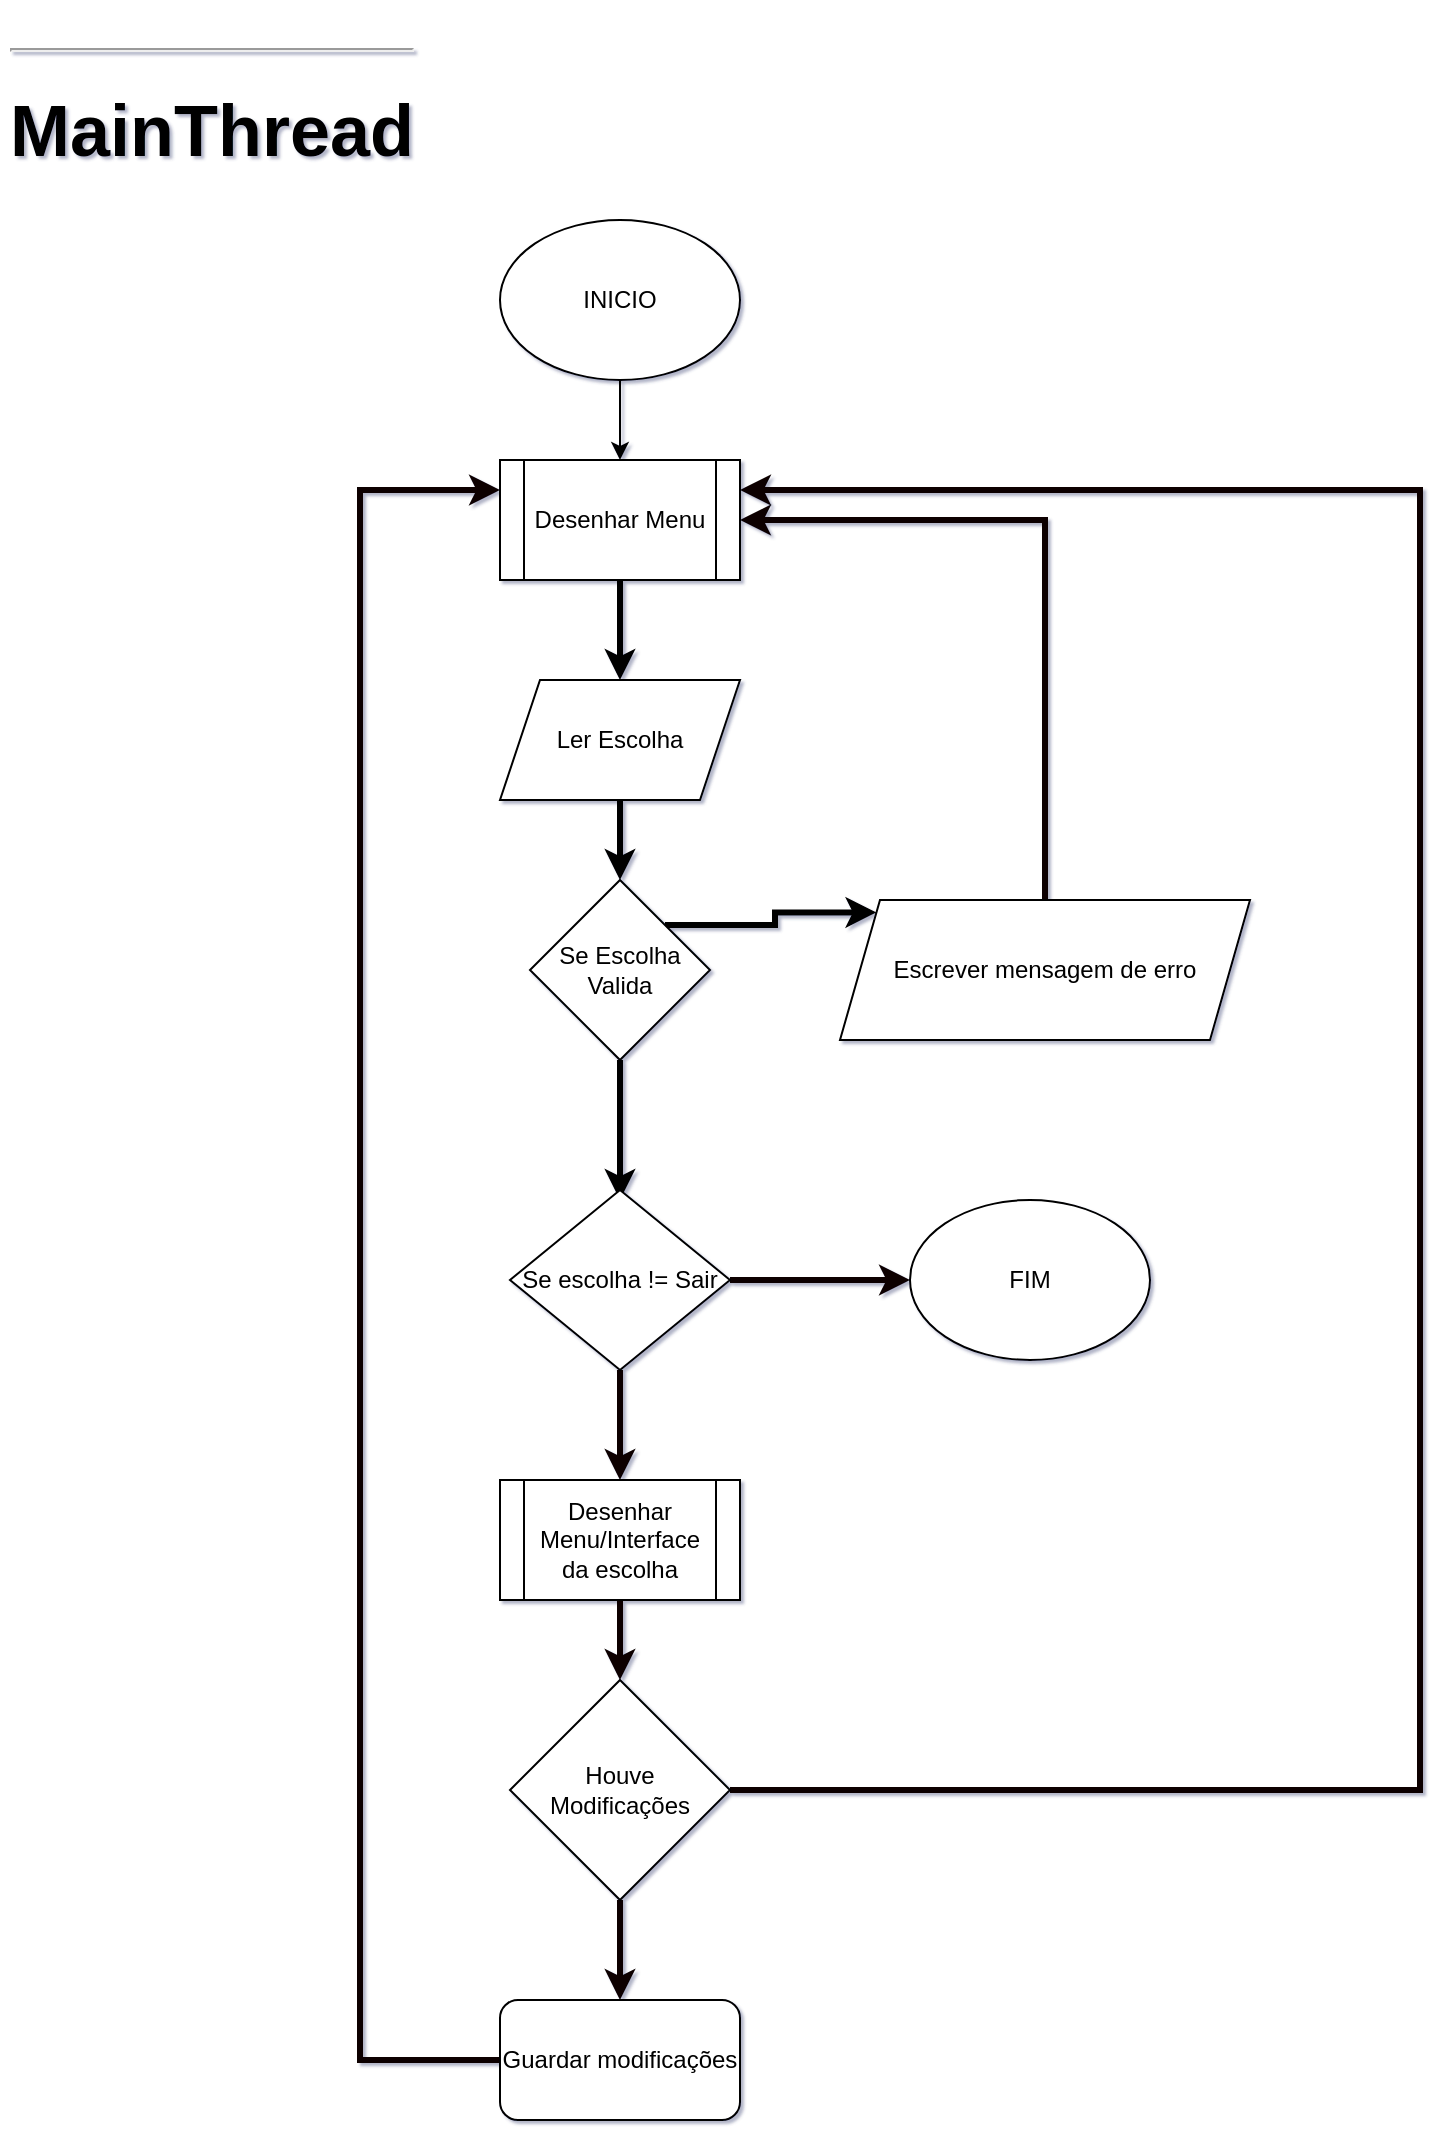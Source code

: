 <mxfile version="15.8.4" type="device" pages="17"><diagram id="nc9Xn1LUZUdMZUqBdavd" name="MainThread"><mxGraphModel dx="1038" dy="1748" grid="1" gridSize="10" guides="1" tooltips="1" connect="1" arrows="1" fold="1" page="1" pageScale="1" pageWidth="827" pageHeight="1169" math="0" shadow="1"><root><mxCell id="HbfPL6R1pc5DXsgqharV-0"/><mxCell id="HbfPL6R1pc5DXsgqharV-1" parent="HbfPL6R1pc5DXsgqharV-0"/><mxCell id="HbfPL6R1pc5DXsgqharV-2" style="edgeStyle=orthogonalEdgeStyle;rounded=0;orthogonalLoop=1;jettySize=auto;html=1;exitX=0.5;exitY=1;exitDx=0;exitDy=0;entryX=0.5;entryY=0;entryDx=0;entryDy=0;" parent="HbfPL6R1pc5DXsgqharV-1" source="HbfPL6R1pc5DXsgqharV-3" target="HbfPL6R1pc5DXsgqharV-5" edge="1"><mxGeometry relative="1" as="geometry"/></mxCell><mxCell id="HbfPL6R1pc5DXsgqharV-3" value="INICIO" style="ellipse;whiteSpace=wrap;html=1;" parent="HbfPL6R1pc5DXsgqharV-1" vertex="1"><mxGeometry x="250" y="20" width="120" height="80" as="geometry"/></mxCell><mxCell id="HbfPL6R1pc5DXsgqharV-4" style="edgeStyle=orthogonalEdgeStyle;rounded=0;orthogonalLoop=1;jettySize=auto;html=1;exitX=0.5;exitY=1;exitDx=0;exitDy=0;entryX=0.5;entryY=0;entryDx=0;entryDy=0;strokeWidth=3;" parent="HbfPL6R1pc5DXsgqharV-1" source="HbfPL6R1pc5DXsgqharV-5" target="HbfPL6R1pc5DXsgqharV-7" edge="1"><mxGeometry relative="1" as="geometry"/></mxCell><mxCell id="HbfPL6R1pc5DXsgqharV-5" value="Desenhar Menu" style="shape=process;whiteSpace=wrap;html=1;backgroundOutline=1;" parent="HbfPL6R1pc5DXsgqharV-1" vertex="1"><mxGeometry x="250" y="140" width="120" height="60" as="geometry"/></mxCell><mxCell id="HbfPL6R1pc5DXsgqharV-6" style="edgeStyle=orthogonalEdgeStyle;rounded=0;orthogonalLoop=1;jettySize=auto;html=1;exitX=0.5;exitY=1;exitDx=0;exitDy=0;entryX=0.5;entryY=0;entryDx=0;entryDy=0;strokeWidth=3;" parent="HbfPL6R1pc5DXsgqharV-1" source="HbfPL6R1pc5DXsgqharV-7" target="HbfPL6R1pc5DXsgqharV-10" edge="1"><mxGeometry relative="1" as="geometry"/></mxCell><mxCell id="HbfPL6R1pc5DXsgqharV-7" value="Ler Escolha" style="shape=parallelogram;perimeter=parallelogramPerimeter;whiteSpace=wrap;html=1;fixedSize=1;" parent="HbfPL6R1pc5DXsgqharV-1" vertex="1"><mxGeometry x="250" y="250" width="120" height="60" as="geometry"/></mxCell><mxCell id="HbfPL6R1pc5DXsgqharV-8" style="edgeStyle=orthogonalEdgeStyle;rounded=0;orthogonalLoop=1;jettySize=auto;html=1;exitX=1;exitY=0;exitDx=0;exitDy=0;entryX=0;entryY=0;entryDx=0;entryDy=0;strokeWidth=3;" parent="HbfPL6R1pc5DXsgqharV-1" source="HbfPL6R1pc5DXsgqharV-10" target="HbfPL6R1pc5DXsgqharV-12" edge="1"><mxGeometry relative="1" as="geometry"/></mxCell><mxCell id="HbfPL6R1pc5DXsgqharV-9" style="edgeStyle=orthogonalEdgeStyle;rounded=0;orthogonalLoop=1;jettySize=auto;html=1;exitX=0.5;exitY=1;exitDx=0;exitDy=0;entryX=0.5;entryY=0;entryDx=0;entryDy=0;strokeWidth=3;" parent="HbfPL6R1pc5DXsgqharV-1" source="HbfPL6R1pc5DXsgqharV-10" edge="1"><mxGeometry relative="1" as="geometry"><mxPoint x="310" y="510" as="targetPoint"/></mxGeometry></mxCell><mxCell id="HbfPL6R1pc5DXsgqharV-10" value="Se Escolha Valida" style="rhombus;whiteSpace=wrap;html=1;" parent="HbfPL6R1pc5DXsgqharV-1" vertex="1"><mxGeometry x="265" y="350" width="90" height="90" as="geometry"/></mxCell><mxCell id="HbfPL6R1pc5DXsgqharV-11" style="edgeStyle=orthogonalEdgeStyle;rounded=0;orthogonalLoop=1;jettySize=auto;html=1;exitX=0.5;exitY=0;exitDx=0;exitDy=0;entryX=1;entryY=0.5;entryDx=0;entryDy=0;strokeColor=#0D0303;strokeWidth=3;" parent="HbfPL6R1pc5DXsgqharV-1" source="HbfPL6R1pc5DXsgqharV-12" target="HbfPL6R1pc5DXsgqharV-5" edge="1"><mxGeometry relative="1" as="geometry"/></mxCell><mxCell id="HbfPL6R1pc5DXsgqharV-12" value="Escrever mensagem de erro" style="shape=parallelogram;perimeter=parallelogramPerimeter;whiteSpace=wrap;html=1;fixedSize=1;" parent="HbfPL6R1pc5DXsgqharV-1" vertex="1"><mxGeometry x="420" y="360" width="205" height="70" as="geometry"/></mxCell><mxCell id="HbfPL6R1pc5DXsgqharV-13" style="edgeStyle=orthogonalEdgeStyle;rounded=0;orthogonalLoop=1;jettySize=auto;html=1;exitX=1;exitY=0.5;exitDx=0;exitDy=0;entryX=0;entryY=0.5;entryDx=0;entryDy=0;strokeColor=#0D0303;strokeWidth=3;" parent="HbfPL6R1pc5DXsgqharV-1" source="HbfPL6R1pc5DXsgqharV-15" target="HbfPL6R1pc5DXsgqharV-16" edge="1"><mxGeometry relative="1" as="geometry"/></mxCell><mxCell id="HbfPL6R1pc5DXsgqharV-14" style="edgeStyle=orthogonalEdgeStyle;rounded=0;orthogonalLoop=1;jettySize=auto;html=1;exitX=0.5;exitY=1;exitDx=0;exitDy=0;entryX=0.5;entryY=0;entryDx=0;entryDy=0;strokeColor=#0D0303;strokeWidth=3;" parent="HbfPL6R1pc5DXsgqharV-1" source="HbfPL6R1pc5DXsgqharV-15" target="HbfPL6R1pc5DXsgqharV-18" edge="1"><mxGeometry relative="1" as="geometry"/></mxCell><mxCell id="HbfPL6R1pc5DXsgqharV-15" value="Se escolha != Sair" style="rhombus;whiteSpace=wrap;html=1;" parent="HbfPL6R1pc5DXsgqharV-1" vertex="1"><mxGeometry x="255" y="505" width="110" height="90" as="geometry"/></mxCell><mxCell id="HbfPL6R1pc5DXsgqharV-16" value="FIM" style="ellipse;whiteSpace=wrap;html=1;" parent="HbfPL6R1pc5DXsgqharV-1" vertex="1"><mxGeometry x="455" y="510" width="120" height="80" as="geometry"/></mxCell><mxCell id="HbfPL6R1pc5DXsgqharV-17" style="edgeStyle=orthogonalEdgeStyle;rounded=0;orthogonalLoop=1;jettySize=auto;html=1;exitX=0.5;exitY=1;exitDx=0;exitDy=0;entryX=0.5;entryY=0;entryDx=0;entryDy=0;strokeColor=#0D0303;strokeWidth=3;" parent="HbfPL6R1pc5DXsgqharV-1" source="HbfPL6R1pc5DXsgqharV-18" target="HbfPL6R1pc5DXsgqharV-21" edge="1"><mxGeometry relative="1" as="geometry"/></mxCell><mxCell id="HbfPL6R1pc5DXsgqharV-18" value="Desenhar Menu/Interface&lt;br&gt;da escolha" style="shape=process;whiteSpace=wrap;html=1;backgroundOutline=1;" parent="HbfPL6R1pc5DXsgqharV-1" vertex="1"><mxGeometry x="250" y="650" width="120" height="60" as="geometry"/></mxCell><mxCell id="HbfPL6R1pc5DXsgqharV-19" style="edgeStyle=orthogonalEdgeStyle;rounded=0;orthogonalLoop=1;jettySize=auto;html=1;exitX=1;exitY=0.5;exitDx=0;exitDy=0;entryX=1;entryY=0.25;entryDx=0;entryDy=0;strokeColor=#0D0303;strokeWidth=3;" parent="HbfPL6R1pc5DXsgqharV-1" source="HbfPL6R1pc5DXsgqharV-21" target="HbfPL6R1pc5DXsgqharV-5" edge="1"><mxGeometry relative="1" as="geometry"><Array as="points"><mxPoint x="710" y="805"/><mxPoint x="710" y="155"/></Array></mxGeometry></mxCell><mxCell id="HbfPL6R1pc5DXsgqharV-20" style="edgeStyle=orthogonalEdgeStyle;rounded=0;orthogonalLoop=1;jettySize=auto;html=1;exitX=0.5;exitY=1;exitDx=0;exitDy=0;entryX=0.5;entryY=0;entryDx=0;entryDy=0;strokeColor=#0D0303;strokeWidth=3;" parent="HbfPL6R1pc5DXsgqharV-1" source="HbfPL6R1pc5DXsgqharV-21" target="HbfPL6R1pc5DXsgqharV-23" edge="1"><mxGeometry relative="1" as="geometry"/></mxCell><mxCell id="HbfPL6R1pc5DXsgqharV-21" value="Houve Modificações" style="rhombus;whiteSpace=wrap;html=1;" parent="HbfPL6R1pc5DXsgqharV-1" vertex="1"><mxGeometry x="255" y="750" width="110" height="110" as="geometry"/></mxCell><mxCell id="HbfPL6R1pc5DXsgqharV-22" style="edgeStyle=orthogonalEdgeStyle;rounded=0;orthogonalLoop=1;jettySize=auto;html=1;exitX=0;exitY=0.5;exitDx=0;exitDy=0;entryX=0;entryY=0.25;entryDx=0;entryDy=0;strokeColor=#0D0303;strokeWidth=3;" parent="HbfPL6R1pc5DXsgqharV-1" source="HbfPL6R1pc5DXsgqharV-23" target="HbfPL6R1pc5DXsgqharV-5" edge="1"><mxGeometry relative="1" as="geometry"><Array as="points"><mxPoint x="180" y="940"/><mxPoint x="180" y="155"/></Array></mxGeometry></mxCell><mxCell id="HbfPL6R1pc5DXsgqharV-23" value="Guardar modificações" style="rounded=1;whiteSpace=wrap;html=1;" parent="HbfPL6R1pc5DXsgqharV-1" vertex="1"><mxGeometry x="250" y="910" width="120" height="60" as="geometry"/></mxCell><mxCell id="dJ3HzF_SZYXkNMhHYJiq-0" value="&lt;h1&gt;&lt;hr&gt;MainThread&lt;/h1&gt;" style="text;html=1;strokeColor=none;fillColor=none;spacing=5;spacingTop=-20;whiteSpace=wrap;overflow=hidden;rounded=0;fontSize=18;" parent="HbfPL6R1pc5DXsgqharV-1" vertex="1"><mxGeometry y="-80" width="270" height="120" as="geometry"/></mxCell></root></mxGraphModel></diagram><diagram id="rzrRr309lKaLzWIaMFfY" name="Estruturas de Dados"><mxGraphModel dx="1865" dy="1748" grid="1" gridSize="10" guides="1" tooltips="1" connect="1" arrows="1" fold="1" page="1" pageScale="1" pageWidth="827" pageHeight="1169" math="0" shadow="1"><root><mxCell id="0"/><mxCell id="1" parent="0"/><mxCell id="CLcuSNk20COjyvAFcXYc-8" value="Aluno" style="swimlane;fontStyle=0;childLayout=stackLayout;horizontal=1;startSize=26;fillColor=#FFFFFF;horizontalStack=0;resizeParent=1;resizeParentMax=0;resizeLast=0;collapsible=1;marginBottom=0;" parent="1" vertex="1"><mxGeometry x="60" y="30" width="240" height="256" as="geometry"><mxRectangle x="60" y="30" width="60" height="26" as="alternateBounds"/></mxGeometry></mxCell><mxCell id="CLcuSNk20COjyvAFcXYc-9" value="nome: String" style="text;strokeColor=none;fillColor=default;align=left;verticalAlign=top;spacingLeft=4;spacingRight=4;overflow=hidden;rotatable=0;points=[[0,0.5],[1,0.5]];portConstraint=eastwest;" parent="CLcuSNk20COjyvAFcXYc-8" vertex="1"><mxGeometry y="26" width="240" height="26" as="geometry"/></mxCell><mxCell id="CLcuSNk20COjyvAFcXYc-10" value="morada: Morada" style="text;strokeColor=none;fillColor=default;align=left;verticalAlign=top;spacingLeft=4;spacingRight=4;overflow=hidden;rotatable=0;points=[[0,0.5],[1,0.5]];portConstraint=eastwest;" parent="CLcuSNk20COjyvAFcXYc-8" vertex="1"><mxGeometry y="52" width="240" height="26" as="geometry"/></mxCell><mxCell id="CLcuSNk20COjyvAFcXYc-11" value="dataDeNascimento: Data" style="text;strokeColor=none;fillColor=default;align=left;verticalAlign=top;spacingLeft=4;spacingRight=4;overflow=hidden;rotatable=0;points=[[0,0.5],[1,0.5]];portConstraint=eastwest;" parent="CLcuSNk20COjyvAFcXYc-8" vertex="1"><mxGeometry y="78" width="240" height="22" as="geometry"/></mxCell><mxCell id="CLcuSNk20COjyvAFcXYc-12" value="numeroMecanografico:String" style="text;strokeColor=none;fillColor=default;align=left;verticalAlign=top;spacingLeft=4;spacingRight=4;overflow=hidden;rotatable=0;points=[[0,0.5],[1,0.5]];portConstraint=eastwest;" parent="CLcuSNk20COjyvAFcXYc-8" vertex="1"><mxGeometry y="100" width="240" height="22" as="geometry"/></mxCell><mxCell id="CLcuSNk20COjyvAFcXYc-13" value="curso:Curso" style="text;strokeColor=none;fillColor=default;align=left;verticalAlign=top;spacingLeft=4;spacingRight=4;overflow=hidden;rotatable=0;points=[[0,0.5],[1,0.5]];portConstraint=eastwest;" parent="CLcuSNk20COjyvAFcXYc-8" vertex="1"><mxGeometry y="122" width="240" height="22" as="geometry"/></mxCell><mxCell id="CLcuSNk20COjyvAFcXYc-36" style="text;strokeColor=default;fillColor=#000000;align=left;verticalAlign=top;spacingLeft=4;spacingRight=4;overflow=hidden;rotatable=0;points=[[0,0.5],[1,0.5]];portConstraint=eastwest;" parent="CLcuSNk20COjyvAFcXYc-8" vertex="1"><mxGeometry y="144" width="240" height="2" as="geometry"/></mxCell><mxCell id="CLcuSNk20COjyvAFcXYc-27" value="alterarCurso(Curso):Bool" style="text;strokeColor=none;fillColor=default;align=left;verticalAlign=top;spacingLeft=4;spacingRight=4;overflow=hidden;rotatable=0;points=[[0,0.5],[1,0.5]];portConstraint=eastwest;" parent="CLcuSNk20COjyvAFcXYc-8" vertex="1"><mxGeometry y="146" width="240" height="22" as="geometry"/></mxCell><mxCell id="CLcuSNk20COjyvAFcXYc-37" value="alterarNome(nome: string):Bool" style="text;strokeColor=none;fillColor=default;align=left;verticalAlign=top;spacingLeft=4;spacingRight=4;overflow=hidden;rotatable=0;points=[[0,0.5],[1,0.5]];portConstraint=eastwest;" parent="CLcuSNk20COjyvAFcXYc-8" vertex="1"><mxGeometry y="168" width="240" height="22" as="geometry"/></mxCell><mxCell id="CLcuSNk20COjyvAFcXYc-38" value="alterarDataDeNascimento(Data):Bool" style="text;strokeColor=none;fillColor=default;align=left;verticalAlign=top;spacingLeft=4;spacingRight=4;overflow=hidden;rotatable=0;points=[[0,0.5],[1,0.5]];portConstraint=eastwest;" parent="CLcuSNk20COjyvAFcXYc-8" vertex="1"><mxGeometry y="190" width="240" height="22" as="geometry"/></mxCell><mxCell id="CLcuSNk20COjyvAFcXYc-39" value="alterarNumeroMecanografico(String):Bool" style="text;strokeColor=none;fillColor=default;align=left;verticalAlign=top;spacingLeft=4;spacingRight=4;overflow=hidden;rotatable=0;points=[[0,0.5],[1,0.5]];portConstraint=eastwest;" parent="CLcuSNk20COjyvAFcXYc-8" vertex="1"><mxGeometry y="212" width="240" height="22" as="geometry"/></mxCell><mxCell id="CLcuSNk20COjyvAFcXYc-40" value="alterarMorada(Morada):Bool&#10;" style="text;strokeColor=none;fillColor=default;align=left;verticalAlign=top;spacingLeft=4;spacingRight=4;overflow=hidden;rotatable=0;points=[[0,0.5],[1,0.5]];portConstraint=eastwest;" parent="CLcuSNk20COjyvAFcXYc-8" vertex="1"><mxGeometry y="234" width="240" height="22" as="geometry"/></mxCell><mxCell id="CLcuSNk20COjyvAFcXYc-41" value="Morada" style="swimlane;fontStyle=0;childLayout=stackLayout;horizontal=1;startSize=26;fillColor=default;horizontalStack=0;resizeParent=1;resizeParentMax=0;resizeLast=0;collapsible=1;marginBottom=0;" parent="1" vertex="1"><mxGeometry x="350" y="30" width="160" height="150" as="geometry"/></mxCell><mxCell id="jRsc37LoJ3-B1QuMMkS1-2" value="string:String" style="text;strokeColor=none;fillColor=default;align=left;verticalAlign=top;spacingLeft=4;spacingRight=4;overflow=hidden;rotatable=0;points=[[0,0.5],[1,0.5]];portConstraint=eastwest;" vertex="1" parent="CLcuSNk20COjyvAFcXYc-41"><mxGeometry y="26" width="160" height="26" as="geometry"/></mxCell><mxCell id="CLcuSNk20COjyvAFcXYc-42" value="rua:String" style="text;strokeColor=none;fillColor=default;align=left;verticalAlign=top;spacingLeft=4;spacingRight=4;overflow=hidden;rotatable=0;points=[[0,0.5],[1,0.5]];portConstraint=eastwest;" parent="CLcuSNk20COjyvAFcXYc-41" vertex="1"><mxGeometry y="52" width="160" height="26" as="geometry"/></mxCell><mxCell id="CLcuSNk20COjyvAFcXYc-43" value="numero:Int" style="text;strokeColor=none;fillColor=default;align=left;verticalAlign=top;spacingLeft=4;spacingRight=4;overflow=hidden;rotatable=0;points=[[0,0.5],[1,0.5]];portConstraint=eastwest;" parent="CLcuSNk20COjyvAFcXYc-41" vertex="1"><mxGeometry y="78" width="160" height="26" as="geometry"/></mxCell><mxCell id="CLcuSNk20COjyvAFcXYc-44" value="codPostal:String" style="text;strokeColor=none;fillColor=default;align=left;verticalAlign=top;spacingLeft=4;spacingRight=4;overflow=hidden;rotatable=0;points=[[0,0.5],[1,0.5]];portConstraint=eastwest;" parent="CLcuSNk20COjyvAFcXYc-41" vertex="1"><mxGeometry y="104" width="160" height="22" as="geometry"/></mxCell><mxCell id="CLcuSNk20COjyvAFcXYc-45" style="text;strokeColor=none;fillColor=#000000;align=left;verticalAlign=top;spacingLeft=4;spacingRight=4;overflow=hidden;rotatable=0;points=[[0,0.5],[1,0.5]];portConstraint=eastwest;" parent="CLcuSNk20COjyvAFcXYc-41" vertex="1"><mxGeometry y="126" width="160" height="2" as="geometry"/></mxCell><mxCell id="CLcuSNk20COjyvAFcXYc-46" value="set(): void" style="text;strokeColor=none;fillColor=default;align=left;verticalAlign=top;spacingLeft=4;spacingRight=4;overflow=hidden;rotatable=0;points=[[0,0.5],[1,0.5]];portConstraint=eastwest;" parent="CLcuSNk20COjyvAFcXYc-41" vertex="1"><mxGeometry y="128" width="160" height="22" as="geometry"/></mxCell><mxCell id="CLcuSNk20COjyvAFcXYc-47" value="Curso" style="swimlane;fontStyle=0;childLayout=stackLayout;horizontal=1;startSize=26;fillColor=default;horizontalStack=0;resizeParent=1;resizeParentMax=0;resizeLast=0;collapsible=1;marginBottom=0;" parent="1" vertex="1"><mxGeometry x="560" y="30" width="140" height="106" as="geometry"/></mxCell><mxCell id="CLcuSNk20COjyvAFcXYc-48" value="nome:String" style="text;strokeColor=none;fillColor=default;align=left;verticalAlign=top;spacingLeft=4;spacingRight=4;overflow=hidden;rotatable=0;points=[[0,0.5],[1,0.5]];portConstraint=eastwest;" parent="CLcuSNk20COjyvAFcXYc-47" vertex="1"><mxGeometry y="26" width="140" height="26" as="geometry"/></mxCell><mxCell id="CLcuSNk20COjyvAFcXYc-49" value="numero:Int" style="text;strokeColor=none;fillColor=default;align=left;verticalAlign=top;spacingLeft=4;spacingRight=4;overflow=hidden;rotatable=0;points=[[0,0.5],[1,0.5]];portConstraint=eastwest;" parent="CLcuSNk20COjyvAFcXYc-47" vertex="1"><mxGeometry y="52" width="140" height="26" as="geometry"/></mxCell><mxCell id="CLcuSNk20COjyvAFcXYc-50" value="+ field: type" style="text;strokeColor=none;fillColor=#000000;align=left;verticalAlign=top;spacingLeft=4;spacingRight=4;overflow=hidden;rotatable=0;points=[[0,0.5],[1,0.5]];portConstraint=eastwest;" parent="CLcuSNk20COjyvAFcXYc-47" vertex="1"><mxGeometry y="78" width="140" height="2" as="geometry"/></mxCell><mxCell id="CLcuSNk20COjyvAFcXYc-51" value="set(): void" style="text;strokeColor=none;fillColor=default;align=left;verticalAlign=top;spacingLeft=4;spacingRight=4;overflow=hidden;rotatable=0;points=[[0,0.5],[1,0.5]];portConstraint=eastwest;" parent="CLcuSNk20COjyvAFcXYc-47" vertex="1"><mxGeometry y="80" width="140" height="26" as="geometry"/></mxCell><mxCell id="CLcuSNk20COjyvAFcXYc-52" value="CursoOptions" style="swimlane;fontStyle=0;childLayout=stackLayout;horizontal=1;startSize=26;fillColor=default;horizontalStack=0;resizeParent=1;resizeParentMax=0;resizeLast=0;collapsible=1;marginBottom=0;strokeColor=default;" parent="1" vertex="1"><mxGeometry x="560" y="170" width="240" height="80" as="geometry"/></mxCell><mxCell id="CLcuSNk20COjyvAFcXYc-53" value="opçoes: Array&lt;String&gt;" style="text;strokeColor=none;fillColor=default;align=left;verticalAlign=top;spacingLeft=4;spacingRight=4;overflow=hidden;rotatable=0;points=[[0,0.5],[1,0.5]];portConstraint=eastwest;" parent="CLcuSNk20COjyvAFcXYc-52" vertex="1"><mxGeometry y="26" width="240" height="26" as="geometry"/></mxCell><mxCell id="CLcuSNk20COjyvAFcXYc-54" value="" style="text;strokeColor=none;fillColor=#000000;align=left;verticalAlign=top;spacingLeft=4;spacingRight=4;overflow=hidden;rotatable=0;points=[[0,0.5],[1,0.5]];portConstraint=eastwest;fontColor=#00000;" parent="CLcuSNk20COjyvAFcXYc-52" vertex="1"><mxGeometry y="52" width="240" height="2" as="geometry"/></mxCell><mxCell id="CLcuSNk20COjyvAFcXYc-55" value="opçoesFromFile(caminho):Array&lt;String&gt;" style="text;strokeColor=none;fillColor=default;align=left;verticalAlign=top;spacingLeft=4;spacingRight=4;overflow=hidden;rotatable=0;points=[[0,0.5],[1,0.5]];portConstraint=eastwest;" parent="CLcuSNk20COjyvAFcXYc-52" vertex="1"><mxGeometry y="54" width="240" height="26" as="geometry"/></mxCell><mxCell id="RUAGNJJoYKro1GZauBgs-1" value="&lt;h1&gt;&lt;hr&gt;&lt;/h1&gt;&lt;h1&gt;Estruturas De Dados&lt;/h1&gt;" style="text;html=1;strokeColor=none;fillColor=none;spacing=5;spacingTop=-20;whiteSpace=wrap;overflow=hidden;rounded=0;fontSize=18;" parent="1" vertex="1"><mxGeometry x="-150" y="-90" width="410" height="120" as="geometry"/></mxCell></root></mxGraphModel></diagram><diagram id="AbXhJgX_bfMI0zrM89sS" name="Menu"><mxGraphModel dx="1038" dy="1748" grid="1" gridSize="10" guides="1" tooltips="1" connect="1" arrows="1" fold="1" page="1" pageScale="1" pageWidth="827" pageHeight="1169" math="0" shadow="1"><root><mxCell id="naKGf4zu_xx-0hRYx_FY-0"/><mxCell id="naKGf4zu_xx-0hRYx_FY-1" parent="naKGf4zu_xx-0hRYx_FY-0"/><mxCell id="naKGf4zu_xx-0hRYx_FY-2" style="edgeStyle=orthogonalEdgeStyle;rounded=0;orthogonalLoop=1;jettySize=auto;html=1;exitX=0.5;exitY=1;exitDx=0;exitDy=0;entryX=0.5;entryY=0;entryDx=0;entryDy=0;strokeWidth=3;" edge="1" parent="naKGf4zu_xx-0hRYx_FY-1" source="naKGf4zu_xx-0hRYx_FY-3" target="naKGf4zu_xx-0hRYx_FY-5"><mxGeometry relative="1" as="geometry"/></mxCell><mxCell id="naKGf4zu_xx-0hRYx_FY-3" value="INICIO" style="ellipse;whiteSpace=wrap;html=1;" vertex="1" parent="naKGf4zu_xx-0hRYx_FY-1"><mxGeometry x="380" y="40" width="120" height="80" as="geometry"/></mxCell><mxCell id="naKGf4zu_xx-0hRYx_FY-4" value="" style="edgeStyle=orthogonalEdgeStyle;rounded=0;orthogonalLoop=1;jettySize=auto;html=1;strokeWidth=3;entryX=0.5;entryY=0;entryDx=0;entryDy=0;" edge="1" parent="naKGf4zu_xx-0hRYx_FY-1" source="naKGf4zu_xx-0hRYx_FY-5" target="naKGf4zu_xx-0hRYx_FY-7"><mxGeometry relative="1" as="geometry"><mxPoint x="440" y="230" as="targetPoint"/></mxGeometry></mxCell><mxCell id="naKGf4zu_xx-0hRYx_FY-5" value="Limpar janela" style="rounded=0;whiteSpace=wrap;html=1;" vertex="1" parent="naKGf4zu_xx-0hRYx_FY-1"><mxGeometry x="380" y="160" width="120" height="40" as="geometry"/></mxCell><mxCell id="naKGf4zu_xx-0hRYx_FY-6" value="" style="edgeStyle=orthogonalEdgeStyle;rounded=0;orthogonalLoop=1;jettySize=auto;html=1;strokeWidth=3;" edge="1" parent="naKGf4zu_xx-0hRYx_FY-1" source="naKGf4zu_xx-0hRYx_FY-7" target="naKGf4zu_xx-0hRYx_FY-9"><mxGeometry relative="1" as="geometry"/></mxCell><mxCell id="naKGf4zu_xx-0hRYx_FY-7" value="Obter tamanho da janela" style="rounded=0;whiteSpace=wrap;html=1;" vertex="1" parent="naKGf4zu_xx-0hRYx_FY-1"><mxGeometry x="380" y="240" width="120" height="40" as="geometry"/></mxCell><mxCell id="naKGf4zu_xx-0hRYx_FY-8" style="edgeStyle=orthogonalEdgeStyle;rounded=0;orthogonalLoop=1;jettySize=auto;html=1;exitX=0.5;exitY=1;exitDx=0;exitDy=0;entryX=0.5;entryY=0;entryDx=0;entryDy=0;strokeWidth=3;" edge="1" parent="naKGf4zu_xx-0hRYx_FY-1" source="naKGf4zu_xx-0hRYx_FY-9" target="naKGf4zu_xx-0hRYx_FY-13"><mxGeometry relative="1" as="geometry"/></mxCell><mxCell id="naKGf4zu_xx-0hRYx_FY-9" value="Desenhar contornos" style="rounded=0;whiteSpace=wrap;html=1;" vertex="1" parent="naKGf4zu_xx-0hRYx_FY-1"><mxGeometry x="380" y="310" width="120" height="40" as="geometry"/></mxCell><mxCell id="naKGf4zu_xx-0hRYx_FY-10" style="edgeStyle=orthogonalEdgeStyle;rounded=0;orthogonalLoop=1;jettySize=auto;html=1;exitX=0.5;exitY=1;exitDx=0;exitDy=0;entryX=0.5;entryY=0;entryDx=0;entryDy=0;strokeWidth=3;" edge="1" parent="naKGf4zu_xx-0hRYx_FY-1" source="naKGf4zu_xx-0hRYx_FY-11" target="naKGf4zu_xx-0hRYx_FY-14"><mxGeometry relative="1" as="geometry"/></mxCell><mxCell id="naKGf4zu_xx-0hRYx_FY-11" value="Desenhar titulo" style="rounded=0;whiteSpace=wrap;html=1;" vertex="1" parent="naKGf4zu_xx-0hRYx_FY-1"><mxGeometry x="380" y="440" width="120" height="40" as="geometry"/></mxCell><mxCell id="naKGf4zu_xx-0hRYx_FY-12" style="edgeStyle=orthogonalEdgeStyle;rounded=0;orthogonalLoop=1;jettySize=auto;html=1;exitX=0.5;exitY=1;exitDx=0;exitDy=0;entryX=0.5;entryY=0;entryDx=0;entryDy=0;strokeWidth=3;" edge="1" parent="naKGf4zu_xx-0hRYx_FY-1" source="naKGf4zu_xx-0hRYx_FY-13" target="naKGf4zu_xx-0hRYx_FY-11"><mxGeometry relative="1" as="geometry"/></mxCell><mxCell id="naKGf4zu_xx-0hRYx_FY-13" value="Obter Tipo de Menu" style="html=1;fillColor=default;" vertex="1" parent="naKGf4zu_xx-0hRYx_FY-1"><mxGeometry x="380" y="370" width="120" height="40" as="geometry"/></mxCell><mxCell id="naKGf4zu_xx-0hRYx_FY-14" value="FIM" style="ellipse;whiteSpace=wrap;html=1;fillColor=default;" vertex="1" parent="naKGf4zu_xx-0hRYx_FY-1"><mxGeometry x="380" y="510" width="120" height="60" as="geometry"/></mxCell><mxCell id="opSBa53hta6CM6Pb3fas-0" value="&lt;h1&gt;&lt;hr&gt;Menu&lt;/h1&gt;" style="text;html=1;strokeColor=none;fillColor=none;spacing=5;spacingTop=-20;whiteSpace=wrap;overflow=hidden;rounded=0;fontSize=18;" vertex="1" parent="naKGf4zu_xx-0hRYx_FY-1"><mxGeometry x="10" y="-30" width="190" height="120" as="geometry"/></mxCell></root></mxGraphModel></diagram><diagram id="NLVRAwTRcYcUc4nLyUHG" name="MainMenu"><mxGraphModel dx="1038" dy="1748" grid="1" gridSize="10" guides="1" tooltips="1" connect="1" arrows="1" fold="1" page="1" pageScale="1" pageWidth="827" pageHeight="1169" math="0" shadow="1"><root><mxCell id="GKUYD3qzyRhiPcuTk2He-0"/><mxCell id="GKUYD3qzyRhiPcuTk2He-1" parent="GKUYD3qzyRhiPcuTk2He-0"/><mxCell id="GKUYD3qzyRhiPcuTk2He-2" value="" style="edgeStyle=orthogonalEdgeStyle;rounded=0;orthogonalLoop=1;jettySize=auto;html=1;strokeWidth=3;" edge="1" parent="GKUYD3qzyRhiPcuTk2He-1" source="GKUYD3qzyRhiPcuTk2He-3" target="GKUYD3qzyRhiPcuTk2He-5"><mxGeometry relative="1" as="geometry"/></mxCell><mxCell id="GKUYD3qzyRhiPcuTk2He-3" value="desenhar opções" style="rounded=0;whiteSpace=wrap;html=1;" vertex="1" parent="GKUYD3qzyRhiPcuTk2He-1"><mxGeometry x="300" y="-30" width="120" height="40" as="geometry"/></mxCell><mxCell id="GKUYD3qzyRhiPcuTk2He-4" value="" style="edgeStyle=orthogonalEdgeStyle;rounded=0;orthogonalLoop=1;jettySize=auto;html=1;strokeWidth=3;" edge="1" parent="GKUYD3qzyRhiPcuTk2He-1" source="GKUYD3qzyRhiPcuTk2He-5" target="GKUYD3qzyRhiPcuTk2He-7"><mxGeometry relative="1" as="geometry"/></mxCell><mxCell id="GKUYD3qzyRhiPcuTk2He-5" value="Ler opção" style="shape=parallelogram;perimeter=parallelogramPerimeter;whiteSpace=wrap;html=1;fixedSize=1;" vertex="1" parent="GKUYD3qzyRhiPcuTk2He-1"><mxGeometry x="300" y="40" width="120" height="40" as="geometry"/></mxCell><mxCell id="GKUYD3qzyRhiPcuTk2He-6" style="edgeStyle=orthogonalEdgeStyle;rounded=0;orthogonalLoop=1;jettySize=auto;html=1;exitX=0.5;exitY=1;exitDx=0;exitDy=0;entryX=0.5;entryY=0;entryDx=0;entryDy=0;strokeWidth=3;" edge="1" parent="GKUYD3qzyRhiPcuTk2He-1" source="GKUYD3qzyRhiPcuTk2He-7"><mxGeometry relative="1" as="geometry"><mxPoint x="360" y="240" as="targetPoint"/></mxGeometry></mxCell><mxCell id="GKUYD3qzyRhiPcuTk2He-7" value="Processar opçao" style="shape=process;whiteSpace=wrap;html=1;backgroundOutline=1;" vertex="1" parent="GKUYD3qzyRhiPcuTk2He-1"><mxGeometry x="300" y="160" width="120" height="40" as="geometry"/></mxCell><mxCell id="GKUYD3qzyRhiPcuTk2He-8" style="edgeStyle=orthogonalEdgeStyle;rounded=0;orthogonalLoop=1;jettySize=auto;html=1;exitX=0;exitY=0;exitDx=0;exitDy=0;entryX=1;entryY=0.5;entryDx=0;entryDy=0;strokeWidth=3;" edge="1" parent="GKUYD3qzyRhiPcuTk2He-1" source="GKUYD3qzyRhiPcuTk2He-9" target="GKUYD3qzyRhiPcuTk2He-3"><mxGeometry relative="1" as="geometry"/></mxCell><mxCell id="GKUYD3qzyRhiPcuTk2He-9" value="Opçoes" style="swimlane;fontStyle=0;childLayout=stackLayout;horizontal=1;startSize=26;fillColor=default;horizontalStack=0;resizeParent=1;resizeParentMax=0;resizeLast=0;collapsible=1;marginBottom=0;" vertex="1" parent="GKUYD3qzyRhiPcuTk2He-1"><mxGeometry x="510" y="-70" width="280" height="208" as="geometry"/></mxCell><mxCell id="GKUYD3qzyRhiPcuTk2He-10" value="- Criar Estudante (1" style="text;strokeColor=none;fillColor=default;align=left;verticalAlign=top;spacingLeft=4;spacingRight=4;overflow=hidden;rotatable=0;points=[[0,0.5],[1,0.5]];portConstraint=eastwest;" vertex="1" parent="GKUYD3qzyRhiPcuTk2He-9"><mxGeometry y="26" width="280" height="26" as="geometry"/></mxCell><mxCell id="GKUYD3qzyRhiPcuTk2He-11" value="- Pesquisar Estudante primeiro nome (2" style="text;strokeColor=none;fillColor=default;align=left;verticalAlign=top;spacingLeft=4;spacingRight=4;overflow=hidden;rotatable=0;points=[[0,0.5],[1,0.5]];portConstraint=eastwest;" vertex="1" parent="GKUYD3qzyRhiPcuTk2He-9"><mxGeometry y="52" width="280" height="26" as="geometry"/></mxCell><mxCell id="GKUYD3qzyRhiPcuTk2He-12" value="- Pesquisar Estudante numero mecanografico (3" style="text;strokeColor=none;fillColor=default;align=left;verticalAlign=top;spacingLeft=4;spacingRight=4;overflow=hidden;rotatable=0;points=[[0,0.5],[1,0.5]];portConstraint=eastwest;" vertex="1" parent="GKUYD3qzyRhiPcuTk2He-9"><mxGeometry y="78" width="280" height="26" as="geometry"/></mxCell><mxCell id="GKUYD3qzyRhiPcuTk2He-13" value="- Listar todos os Estudantes (4" style="text;strokeColor=none;fillColor=default;align=left;verticalAlign=top;spacingLeft=4;spacingRight=4;overflow=hidden;rotatable=0;points=[[0,0.5],[1,0.5]];portConstraint=eastwest;" vertex="1" parent="GKUYD3qzyRhiPcuTk2He-9"><mxGeometry y="104" width="280" height="26" as="geometry"/></mxCell><mxCell id="GKUYD3qzyRhiPcuTk2He-14" value="- Listar Estudantes por Curso (5" style="text;strokeColor=none;fillColor=default;align=left;verticalAlign=top;spacingLeft=4;spacingRight=4;overflow=hidden;rotatable=0;points=[[0,0.5],[1,0.5]];portConstraint=eastwest;" vertex="1" parent="GKUYD3qzyRhiPcuTk2He-9"><mxGeometry y="130" width="280" height="26" as="geometry"/></mxCell><mxCell id="GKUYD3qzyRhiPcuTk2He-15" value="- Alterar Estudante (6" style="text;strokeColor=none;fillColor=default;align=left;verticalAlign=top;spacingLeft=4;spacingRight=4;overflow=hidden;rotatable=0;points=[[0,0.5],[1,0.5]];portConstraint=eastwest;" vertex="1" parent="GKUYD3qzyRhiPcuTk2He-9"><mxGeometry y="156" width="280" height="26" as="geometry"/></mxCell><mxCell id="GKUYD3qzyRhiPcuTk2He-16" value="- Sair (X" style="text;strokeColor=none;fillColor=default;align=left;verticalAlign=top;spacingLeft=4;spacingRight=4;overflow=hidden;rotatable=0;points=[[0,0.5],[1,0.5]];portConstraint=eastwest;" vertex="1" parent="GKUYD3qzyRhiPcuTk2He-9"><mxGeometry y="182" width="280" height="26" as="geometry"/></mxCell><mxCell id="GKUYD3qzyRhiPcuTk2He-17" style="edgeStyle=orthogonalEdgeStyle;rounded=0;orthogonalLoop=1;jettySize=auto;html=1;exitX=0.5;exitY=1;exitDx=0;exitDy=0;entryX=0.5;entryY=0;entryDx=0;entryDy=0;strokeWidth=3;" edge="1" parent="GKUYD3qzyRhiPcuTk2He-1" source="GKUYD3qzyRhiPcuTk2He-18" target="GKUYD3qzyRhiPcuTk2He-3"><mxGeometry relative="1" as="geometry"/></mxCell><mxCell id="GKUYD3qzyRhiPcuTk2He-18" value="INICIO" style="ellipse;whiteSpace=wrap;html=1;" vertex="1" parent="GKUYD3qzyRhiPcuTk2He-1"><mxGeometry x="305" y="-110" width="110" height="50" as="geometry"/></mxCell><mxCell id="GKUYD3qzyRhiPcuTk2He-19" style="edgeStyle=orthogonalEdgeStyle;rounded=0;orthogonalLoop=1;jettySize=auto;html=1;exitX=0.5;exitY=1;exitDx=0;exitDy=0;strokeWidth=3;" edge="1" parent="GKUYD3qzyRhiPcuTk2He-1" source="GKUYD3qzyRhiPcuTk2He-20" target="GKUYD3qzyRhiPcuTk2He-21"><mxGeometry relative="1" as="geometry"><mxPoint x="360" y="330" as="targetPoint"/></mxGeometry></mxCell><mxCell id="GKUYD3qzyRhiPcuTk2He-20" value="Abrir Menu" style="shape=process;whiteSpace=wrap;html=1;backgroundOutline=1;" vertex="1" parent="GKUYD3qzyRhiPcuTk2He-1"><mxGeometry x="300" y="240" width="120" height="40" as="geometry"/></mxCell><mxCell id="GKUYD3qzyRhiPcuTk2He-21" value="FIM" style="ellipse;whiteSpace=wrap;html=1;" vertex="1" parent="GKUYD3qzyRhiPcuTk2He-1"><mxGeometry x="300" y="330" width="120" height="40" as="geometry"/></mxCell><mxCell id="oL5eFF6CBf9OaAB5UxxB-0" value="&lt;h1&gt;&lt;hr&gt;MainMenu&lt;/h1&gt;" style="text;html=1;strokeColor=none;fillColor=none;spacing=5;spacingTop=-20;whiteSpace=wrap;overflow=hidden;rounded=0;fontSize=18;" vertex="1" parent="GKUYD3qzyRhiPcuTk2He-1"><mxGeometry x="20" y="-170" width="190" height="120" as="geometry"/></mxCell></root></mxGraphModel></diagram><diagram id="45a1gEm8IFbHkiIAJmVA" name="CreateStudentMenu"><mxGraphModel dx="1038" dy="1748" grid="1" gridSize="10" guides="1" tooltips="1" connect="1" arrows="1" fold="1" page="1" pageScale="1" pageWidth="827" pageHeight="1169" math="0" shadow="1"><root><mxCell id="UjFEbCxmFTIbwAk3fdGg-0"/><mxCell id="UjFEbCxmFTIbwAk3fdGg-1" parent="UjFEbCxmFTIbwAk3fdGg-0"/><mxCell id="qPtqSNbUkVOkNvtEVIgI-2" value="" style="edgeStyle=orthogonalEdgeStyle;rounded=0;orthogonalLoop=1;jettySize=auto;html=1;fontSize=18;" edge="1" parent="UjFEbCxmFTIbwAk3fdGg-1" source="tLvrIas43cFjGtWoeTWv-0" target="qPtqSNbUkVOkNvtEVIgI-0"><mxGeometry relative="1" as="geometry"/></mxCell><mxCell id="tLvrIas43cFjGtWoeTWv-0" value="&lt;font style=&quot;font-size: 18px&quot;&gt;Inicio&lt;/font&gt;" style="ellipse;whiteSpace=wrap;html=1;" vertex="1" parent="UjFEbCxmFTIbwAk3fdGg-1"><mxGeometry x="350" y="50" width="120" height="60" as="geometry"/></mxCell><mxCell id="qPtqSNbUkVOkNvtEVIgI-5" value="" style="edgeStyle=orthogonalEdgeStyle;rounded=0;orthogonalLoop=1;jettySize=auto;html=1;fontSize=18;" edge="1" parent="UjFEbCxmFTIbwAk3fdGg-1" source="qPtqSNbUkVOkNvtEVIgI-0" target="qPtqSNbUkVOkNvtEVIgI-3"><mxGeometry relative="1" as="geometry"/></mxCell><mxCell id="qPtqSNbUkVOkNvtEVIgI-0" value="Invocar Menu" style="rounded=0;whiteSpace=wrap;html=1;fontSize=18;" vertex="1" parent="UjFEbCxmFTIbwAk3fdGg-1"><mxGeometry x="350" y="140" width="120" height="40" as="geometry"/></mxCell><mxCell id="Bbm5zcdaM3lqhIT4VdDf-1" value="" style="edgeStyle=orthogonalEdgeStyle;rounded=0;orthogonalLoop=1;jettySize=auto;html=1;fontSize=18;" edge="1" parent="UjFEbCxmFTIbwAk3fdGg-1" source="qPtqSNbUkVOkNvtEVIgI-3" target="Bbm5zcdaM3lqhIT4VdDf-0"><mxGeometry relative="1" as="geometry"/></mxCell><mxCell id="qPtqSNbUkVOkNvtEVIgI-3" value="Passar Tipo de menu" style="rounded=0;whiteSpace=wrap;html=1;fontSize=18;" vertex="1" parent="UjFEbCxmFTIbwAk3fdGg-1"><mxGeometry x="335" y="210" width="150" height="60" as="geometry"/></mxCell><mxCell id="Bbm5zcdaM3lqhIT4VdDf-0" value="Fim" style="ellipse;whiteSpace=wrap;html=1;fontSize=18;" vertex="1" parent="UjFEbCxmFTIbwAk3fdGg-1"><mxGeometry x="350" y="300" width="120" height="80" as="geometry"/></mxCell><mxCell id="8d4s5eWRFB9u_CoTYU-R-0" value="&lt;h1&gt;&lt;hr&gt;CreateStudentMenu&lt;/h1&gt;" style="text;html=1;strokeColor=none;fillColor=none;spacing=5;spacingTop=-20;whiteSpace=wrap;overflow=hidden;rounded=0;fontSize=18;" vertex="1" parent="UjFEbCxmFTIbwAk3fdGg-1"><mxGeometry y="-40" width="360" height="120" as="geometry"/></mxCell></root></mxGraphModel></diagram><diagram id="T2FgnF--S6k-_sUtls5j" name="CreateStudent"><mxGraphModel dx="2557" dy="2134" grid="1" gridSize="10" guides="1" tooltips="1" connect="1" arrows="1" fold="1" page="1" pageScale="1" pageWidth="827" pageHeight="1169" math="0" shadow="1"><root><mxCell id="U3hA7F1DcHYJF7mFDKHN-0"/><mxCell id="U3hA7F1DcHYJF7mFDKHN-1" parent="U3hA7F1DcHYJF7mFDKHN-0"/><mxCell id="hZrKFrCa0_LwGnLBUkBt-2" value="" style="edgeStyle=orthogonalEdgeStyle;rounded=0;orthogonalLoop=1;jettySize=auto;html=1;fontSize=18;strokeWidth=2;" edge="1" parent="U3hA7F1DcHYJF7mFDKHN-1" source="U3hA7F1DcHYJF7mFDKHN-2" target="hZrKFrCa0_LwGnLBUkBt-0"><mxGeometry relative="1" as="geometry"/></mxCell><mxCell id="U3hA7F1DcHYJF7mFDKHN-2" value="Inicio" style="ellipse;whiteSpace=wrap;html=1;fontSize=18;" vertex="1" parent="U3hA7F1DcHYJF7mFDKHN-1"><mxGeometry x="340" y="70" width="120" height="70" as="geometry"/></mxCell><mxCell id="hZrKFrCa0_LwGnLBUkBt-3" value="" style="edgeStyle=orthogonalEdgeStyle;rounded=0;orthogonalLoop=1;jettySize=auto;html=1;fontSize=18;strokeWidth=2;" edge="1" parent="U3hA7F1DcHYJF7mFDKHN-1" source="hZrKFrCa0_LwGnLBUkBt-0" target="hZrKFrCa0_LwGnLBUkBt-1"><mxGeometry relative="1" as="geometry"/></mxCell><mxCell id="hZrKFrCa0_LwGnLBUkBt-0" value="Ler NomeDeAluno" style="shape=parallelogram;perimeter=parallelogramPerimeter;whiteSpace=wrap;html=1;fixedSize=1;fontSize=18;" vertex="1" parent="U3hA7F1DcHYJF7mFDKHN-1"><mxGeometry x="70" y="180" width="190" height="50" as="geometry"/></mxCell><mxCell id="hZrKFrCa0_LwGnLBUkBt-11" value="" style="edgeStyle=orthogonalEdgeStyle;rounded=0;orthogonalLoop=1;jettySize=auto;html=1;fontSize=18;strokeWidth=2;" edge="1" parent="U3hA7F1DcHYJF7mFDKHN-1" source="hZrKFrCa0_LwGnLBUkBt-1" target="hZrKFrCa0_LwGnLBUkBt-10"><mxGeometry relative="1" as="geometry"/></mxCell><mxCell id="hZrKFrCa0_LwGnLBUkBt-1" value="Ler NumeroMecanográfico" style="shape=parallelogram;perimeter=parallelogramPerimeter;whiteSpace=wrap;html=1;fixedSize=1;fontSize=18;" vertex="1" parent="U3hA7F1DcHYJF7mFDKHN-1"><mxGeometry x="57.5" y="280" width="215" height="60" as="geometry"/></mxCell><mxCell id="hZrKFrCa0_LwGnLBUkBt-14" value="" style="edgeStyle=orthogonalEdgeStyle;rounded=0;orthogonalLoop=1;jettySize=auto;html=1;fontSize=18;strokeWidth=2;" edge="1" parent="U3hA7F1DcHYJF7mFDKHN-1" source="hZrKFrCa0_LwGnLBUkBt-4" target="hZrKFrCa0_LwGnLBUkBt-13"><mxGeometry relative="1" as="geometry"/></mxCell><mxCell id="hZrKFrCa0_LwGnLBUkBt-4" value="Ler&lt;br&gt;DataDeNascimento" style="shape=parallelogram;perimeter=parallelogramPerimeter;whiteSpace=wrap;html=1;fixedSize=1;fontSize=18;" vertex="1" parent="U3hA7F1DcHYJF7mFDKHN-1"><mxGeometry x="377.5" y="510" width="230" height="60" as="geometry"/></mxCell><mxCell id="hZrKFrCa0_LwGnLBUkBt-17" value="" style="edgeStyle=orthogonalEdgeStyle;rounded=0;orthogonalLoop=1;jettySize=auto;html=1;fontSize=18;strokeWidth=2;" edge="1" parent="U3hA7F1DcHYJF7mFDKHN-1" source="hZrKFrCa0_LwGnLBUkBt-6" target="hZrKFrCa0_LwGnLBUkBt-16"><mxGeometry relative="1" as="geometry"/></mxCell><mxCell id="hZrKFrCa0_LwGnLBUkBt-6" value="Ler&amp;nbsp;&lt;br&gt;Morada" style="shape=parallelogram;perimeter=parallelogramPerimeter;whiteSpace=wrap;html=1;fixedSize=1;fontSize=18;" vertex="1" parent="U3hA7F1DcHYJF7mFDKHN-1"><mxGeometry x="50" y="910" width="230" height="60" as="geometry"/></mxCell><mxCell id="hZrKFrCa0_LwGnLBUkBt-41" value="" style="edgeStyle=orthogonalEdgeStyle;rounded=0;orthogonalLoop=1;jettySize=auto;html=1;fontSize=18;strokeWidth=2;" edge="1" parent="U3hA7F1DcHYJF7mFDKHN-1" source="hZrKFrCa0_LwGnLBUkBt-8" target="hZrKFrCa0_LwGnLBUkBt-19"><mxGeometry relative="1" as="geometry"/></mxCell><mxCell id="hZrKFrCa0_LwGnLBUkBt-8" value="Ler&lt;br&gt;Curso" style="shape=parallelogram;perimeter=parallelogramPerimeter;whiteSpace=wrap;html=1;fixedSize=1;fontSize=18;" vertex="1" parent="U3hA7F1DcHYJF7mFDKHN-1"><mxGeometry x="415" y="1220" width="220" height="60" as="geometry"/></mxCell><mxCell id="hZrKFrCa0_LwGnLBUkBt-12" value="" style="edgeStyle=orthogonalEdgeStyle;rounded=0;orthogonalLoop=1;jettySize=auto;html=1;fontSize=18;strokeWidth=2;startArrow=none;" edge="1" parent="U3hA7F1DcHYJF7mFDKHN-1" source="hZrKFrCa0_LwGnLBUkBt-26" target="hZrKFrCa0_LwGnLBUkBt-4"><mxGeometry relative="1" as="geometry"/></mxCell><mxCell id="hZrKFrCa0_LwGnLBUkBt-10" value="Validar NumeroMecanográfico" style="rounded=0;whiteSpace=wrap;html=1;fontSize=18;" vertex="1" parent="U3hA7F1DcHYJF7mFDKHN-1"><mxGeometry x="50" y="390" width="230" height="60" as="geometry"/></mxCell><mxCell id="hZrKFrCa0_LwGnLBUkBt-15" value="" style="edgeStyle=orthogonalEdgeStyle;rounded=0;orthogonalLoop=1;jettySize=auto;html=1;fontSize=18;strokeWidth=2;startArrow=none;" edge="1" parent="U3hA7F1DcHYJF7mFDKHN-1" source="hZrKFrCa0_LwGnLBUkBt-31" target="hZrKFrCa0_LwGnLBUkBt-6"><mxGeometry relative="1" as="geometry"/></mxCell><mxCell id="hZrKFrCa0_LwGnLBUkBt-13" value="Validar&lt;br&gt;DataDeNascimento" style="rounded=0;whiteSpace=wrap;html=1;fontSize=18;" vertex="1" parent="U3hA7F1DcHYJF7mFDKHN-1"><mxGeometry x="391.25" y="715" width="200" height="60" as="geometry"/></mxCell><mxCell id="hZrKFrCa0_LwGnLBUkBt-18" value="" style="edgeStyle=orthogonalEdgeStyle;rounded=0;orthogonalLoop=1;jettySize=auto;html=1;fontSize=18;strokeWidth=2;startArrow=none;" edge="1" parent="U3hA7F1DcHYJF7mFDKHN-1" source="hZrKFrCa0_LwGnLBUkBt-36" target="hZrKFrCa0_LwGnLBUkBt-8"><mxGeometry relative="1" as="geometry"/></mxCell><mxCell id="hZrKFrCa0_LwGnLBUkBt-16" value="Validar Morada" style="rounded=0;whiteSpace=wrap;html=1;fontSize=18;" vertex="1" parent="U3hA7F1DcHYJF7mFDKHN-1"><mxGeometry x="60" y="1050" width="210" height="60" as="geometry"/></mxCell><mxCell id="hZrKFrCa0_LwGnLBUkBt-24" value="" style="edgeStyle=orthogonalEdgeStyle;rounded=0;orthogonalLoop=1;jettySize=auto;html=1;fontSize=18;strokeWidth=2;startArrow=none;" edge="1" parent="U3hA7F1DcHYJF7mFDKHN-1" source="hZrKFrCa0_LwGnLBUkBt-42" target="hZrKFrCa0_LwGnLBUkBt-21"><mxGeometry relative="1" as="geometry"/></mxCell><mxCell id="hZrKFrCa0_LwGnLBUkBt-19" value="Validar Curso" style="rounded=0;whiteSpace=wrap;html=1;fontSize=18;" vertex="1" parent="U3hA7F1DcHYJF7mFDKHN-1"><mxGeometry x="445" y="1350" width="160" height="60" as="geometry"/></mxCell><mxCell id="hZrKFrCa0_LwGnLBUkBt-23" value="" style="edgeStyle=orthogonalEdgeStyle;rounded=0;orthogonalLoop=1;jettySize=auto;html=1;fontSize=18;strokeWidth=2;" edge="1" parent="U3hA7F1DcHYJF7mFDKHN-1" source="hZrKFrCa0_LwGnLBUkBt-21" target="hZrKFrCa0_LwGnLBUkBt-22"><mxGeometry relative="1" as="geometry"/></mxCell><mxCell id="hZrKFrCa0_LwGnLBUkBt-21" value="Instanciar Aluno" style="shape=process;whiteSpace=wrap;html=1;backgroundOutline=1;fontSize=18;" vertex="1" parent="U3hA7F1DcHYJF7mFDKHN-1"><mxGeometry x="115" y="1500" width="120" height="60" as="geometry"/></mxCell><mxCell id="4O7f8LTC55F1CGjRczmQ-1" value="" style="edgeStyle=orthogonalEdgeStyle;rounded=0;orthogonalLoop=1;jettySize=auto;html=1;fontSize=18;strokeWidth=2;" edge="1" parent="U3hA7F1DcHYJF7mFDKHN-1" source="hZrKFrCa0_LwGnLBUkBt-22" target="4O7f8LTC55F1CGjRczmQ-0"><mxGeometry relative="1" as="geometry"/></mxCell><mxCell id="hZrKFrCa0_LwGnLBUkBt-22" value="Guardar Aluno" style="rounded=0;whiteSpace=wrap;html=1;fontSize=18;" vertex="1" parent="U3hA7F1DcHYJF7mFDKHN-1"><mxGeometry x="465" y="1500" width="120" height="60" as="geometry"/></mxCell><mxCell id="hZrKFrCa0_LwGnLBUkBt-29" style="edgeStyle=orthogonalEdgeStyle;rounded=0;orthogonalLoop=1;jettySize=auto;html=1;exitX=0.5;exitY=0;exitDx=0;exitDy=0;entryX=1;entryY=0.5;entryDx=0;entryDy=0;fontSize=18;strokeWidth=2;" edge="1" parent="U3hA7F1DcHYJF7mFDKHN-1" source="hZrKFrCa0_LwGnLBUkBt-26" target="hZrKFrCa0_LwGnLBUkBt-1"><mxGeometry relative="1" as="geometry"><Array as="points"><mxPoint x="491" y="310"/></Array></mxGeometry></mxCell><mxCell id="hZrKFrCa0_LwGnLBUkBt-26" value="Numero&lt;br&gt;Válido" style="rhombus;whiteSpace=wrap;html=1;fontSize=18;" vertex="1" parent="U3hA7F1DcHYJF7mFDKHN-1"><mxGeometry x="432.5" y="370" width="117.5" height="100" as="geometry"/></mxCell><mxCell id="hZrKFrCa0_LwGnLBUkBt-27" value="" style="edgeStyle=orthogonalEdgeStyle;rounded=0;orthogonalLoop=1;jettySize=auto;html=1;fontSize=18;strokeWidth=2;endArrow=none;" edge="1" parent="U3hA7F1DcHYJF7mFDKHN-1" source="hZrKFrCa0_LwGnLBUkBt-10" target="hZrKFrCa0_LwGnLBUkBt-26"><mxGeometry relative="1" as="geometry"><mxPoint x="280" y="420" as="sourcePoint"/><mxPoint x="492.5" y="540" as="targetPoint"/></mxGeometry></mxCell><mxCell id="hZrKFrCa0_LwGnLBUkBt-28" value="True" style="text;html=1;strokeColor=none;fillColor=none;align=center;verticalAlign=middle;whiteSpace=wrap;rounded=0;fontSize=18;" vertex="1" parent="U3hA7F1DcHYJF7mFDKHN-1"><mxGeometry x="510" y="470" width="60" height="30" as="geometry"/></mxCell><mxCell id="hZrKFrCa0_LwGnLBUkBt-30" value="False" style="text;html=1;strokeColor=none;fillColor=none;align=center;verticalAlign=middle;whiteSpace=wrap;rounded=0;fontSize=18;" vertex="1" parent="U3hA7F1DcHYJF7mFDKHN-1"><mxGeometry x="510" y="330" width="60" height="30" as="geometry"/></mxCell><mxCell id="hZrKFrCa0_LwGnLBUkBt-33" style="edgeStyle=orthogonalEdgeStyle;rounded=0;orthogonalLoop=1;jettySize=auto;html=1;exitX=0.5;exitY=0;exitDx=0;exitDy=0;entryX=0;entryY=0.5;entryDx=0;entryDy=0;fontSize=18;strokeWidth=2;" edge="1" parent="U3hA7F1DcHYJF7mFDKHN-1" source="hZrKFrCa0_LwGnLBUkBt-31" target="hZrKFrCa0_LwGnLBUkBt-4"><mxGeometry relative="1" as="geometry"><Array as="points"><mxPoint x="165" y="540"/></Array></mxGeometry></mxCell><mxCell id="hZrKFrCa0_LwGnLBUkBt-31" value="DataDeNascimento&lt;br&gt;Válida" style="rhombus;whiteSpace=wrap;html=1;fontSize=18;" vertex="1" parent="U3hA7F1DcHYJF7mFDKHN-1"><mxGeometry x="57.5" y="660" width="215" height="170" as="geometry"/></mxCell><mxCell id="hZrKFrCa0_LwGnLBUkBt-32" value="" style="edgeStyle=orthogonalEdgeStyle;rounded=0;orthogonalLoop=1;jettySize=auto;html=1;fontSize=18;strokeWidth=2;endArrow=none;" edge="1" parent="U3hA7F1DcHYJF7mFDKHN-1" source="hZrKFrCa0_LwGnLBUkBt-13" target="hZrKFrCa0_LwGnLBUkBt-31"><mxGeometry relative="1" as="geometry"><mxPoint x="391.25" y="690" as="sourcePoint"/><mxPoint x="185" y="880" as="targetPoint"/></mxGeometry></mxCell><mxCell id="hZrKFrCa0_LwGnLBUkBt-34" value="True" style="text;html=1;strokeColor=none;fillColor=none;align=center;verticalAlign=middle;whiteSpace=wrap;rounded=0;fontSize=18;" vertex="1" parent="U3hA7F1DcHYJF7mFDKHN-1"><mxGeometry x="70" y="820" width="60" height="30" as="geometry"/></mxCell><mxCell id="hZrKFrCa0_LwGnLBUkBt-35" value="False" style="text;html=1;strokeColor=none;fillColor=none;align=center;verticalAlign=middle;whiteSpace=wrap;rounded=0;fontSize=18;" vertex="1" parent="U3hA7F1DcHYJF7mFDKHN-1"><mxGeometry x="80" y="620" width="60" height="30" as="geometry"/></mxCell><mxCell id="hZrKFrCa0_LwGnLBUkBt-38" style="edgeStyle=orthogonalEdgeStyle;rounded=0;orthogonalLoop=1;jettySize=auto;html=1;exitX=0.5;exitY=0;exitDx=0;exitDy=0;entryX=1;entryY=0.5;entryDx=0;entryDy=0;fontSize=18;strokeWidth=2;" edge="1" parent="U3hA7F1DcHYJF7mFDKHN-1" source="hZrKFrCa0_LwGnLBUkBt-36" target="hZrKFrCa0_LwGnLBUkBt-6"><mxGeometry relative="1" as="geometry"><Array as="points"><mxPoint x="525" y="940"/></Array></mxGeometry></mxCell><mxCell id="hZrKFrCa0_LwGnLBUkBt-36" value="Morada&lt;br&gt;Válida" style="rhombus;whiteSpace=wrap;html=1;fontSize=18;" vertex="1" parent="U3hA7F1DcHYJF7mFDKHN-1"><mxGeometry x="460" y="1025" width="130" height="110" as="geometry"/></mxCell><mxCell id="hZrKFrCa0_LwGnLBUkBt-37" value="" style="edgeStyle=orthogonalEdgeStyle;rounded=0;orthogonalLoop=1;jettySize=auto;html=1;fontSize=18;strokeWidth=2;endArrow=none;" edge="1" parent="U3hA7F1DcHYJF7mFDKHN-1" source="hZrKFrCa0_LwGnLBUkBt-16" target="hZrKFrCa0_LwGnLBUkBt-36"><mxGeometry relative="1" as="geometry"><mxPoint x="270" y="1080" as="sourcePoint"/><mxPoint x="500" y="1310" as="targetPoint"/></mxGeometry></mxCell><mxCell id="hZrKFrCa0_LwGnLBUkBt-39" value="True" style="text;html=1;strokeColor=none;fillColor=none;align=center;verticalAlign=middle;whiteSpace=wrap;rounded=0;fontSize=18;" vertex="1" parent="U3hA7F1DcHYJF7mFDKHN-1"><mxGeometry x="580" y="1130" width="60" height="30" as="geometry"/></mxCell><mxCell id="hZrKFrCa0_LwGnLBUkBt-40" value="False" style="text;html=1;strokeColor=none;fillColor=none;align=center;verticalAlign=middle;whiteSpace=wrap;rounded=0;fontSize=18;" vertex="1" parent="U3hA7F1DcHYJF7mFDKHN-1"><mxGeometry x="580" y="990" width="60" height="30" as="geometry"/></mxCell><mxCell id="hZrKFrCa0_LwGnLBUkBt-44" style="edgeStyle=orthogonalEdgeStyle;rounded=0;orthogonalLoop=1;jettySize=auto;html=1;exitX=0.5;exitY=0;exitDx=0;exitDy=0;entryX=0;entryY=0.5;entryDx=0;entryDy=0;fontSize=18;strokeWidth=2;" edge="1" parent="U3hA7F1DcHYJF7mFDKHN-1" source="hZrKFrCa0_LwGnLBUkBt-42" target="hZrKFrCa0_LwGnLBUkBt-8"><mxGeometry relative="1" as="geometry"><Array as="points"><mxPoint x="175" y="1250"/></Array></mxGeometry></mxCell><mxCell id="hZrKFrCa0_LwGnLBUkBt-42" value="Curso&lt;br&gt;Válido" style="rhombus;whiteSpace=wrap;html=1;fontSize=18;" vertex="1" parent="U3hA7F1DcHYJF7mFDKHN-1"><mxGeometry x="122.5" y="1335" width="105" height="90" as="geometry"/></mxCell><mxCell id="hZrKFrCa0_LwGnLBUkBt-43" value="" style="edgeStyle=orthogonalEdgeStyle;rounded=0;orthogonalLoop=1;jettySize=auto;html=1;fontSize=18;strokeWidth=2;endArrow=none;" edge="1" parent="U3hA7F1DcHYJF7mFDKHN-1" source="hZrKFrCa0_LwGnLBUkBt-19" target="hZrKFrCa0_LwGnLBUkBt-42"><mxGeometry relative="1" as="geometry"><mxPoint x="445" y="1390" as="sourcePoint"/><mxPoint x="175" y="1470" as="targetPoint"/></mxGeometry></mxCell><mxCell id="hZrKFrCa0_LwGnLBUkBt-45" value="True" style="text;html=1;strokeColor=none;fillColor=none;align=center;verticalAlign=middle;whiteSpace=wrap;rounded=0;fontSize=18;" vertex="1" parent="U3hA7F1DcHYJF7mFDKHN-1"><mxGeometry x="62.5" y="1425" width="60" height="30" as="geometry"/></mxCell><mxCell id="hZrKFrCa0_LwGnLBUkBt-46" value="False" style="text;html=1;strokeColor=none;fillColor=none;align=center;verticalAlign=middle;whiteSpace=wrap;rounded=0;fontSize=18;" vertex="1" parent="U3hA7F1DcHYJF7mFDKHN-1"><mxGeometry x="70" y="1300" width="60" height="30" as="geometry"/></mxCell><mxCell id="4O7f8LTC55F1CGjRczmQ-3" style="edgeStyle=orthogonalEdgeStyle;rounded=0;orthogonalLoop=1;jettySize=auto;html=1;exitX=0;exitY=1;exitDx=0;exitDy=0;entryX=0.5;entryY=0;entryDx=0;entryDy=0;fontSize=18;strokeWidth=2;" edge="1" parent="U3hA7F1DcHYJF7mFDKHN-1" source="4O7f8LTC55F1CGjRczmQ-0" target="4O7f8LTC55F1CGjRczmQ-2"><mxGeometry relative="1" as="geometry"/></mxCell><mxCell id="4O7f8LTC55F1CGjRczmQ-5" style="edgeStyle=orthogonalEdgeStyle;rounded=0;orthogonalLoop=1;jettySize=auto;html=1;exitX=1;exitY=0.5;exitDx=0;exitDy=0;entryX=1;entryY=0.5;entryDx=0;entryDy=0;fontSize=18;strokeWidth=2;" edge="1" parent="U3hA7F1DcHYJF7mFDKHN-1" source="4O7f8LTC55F1CGjRczmQ-0" target="U3hA7F1DcHYJF7mFDKHN-2"><mxGeometry relative="1" as="geometry"><Array as="points"><mxPoint x="700" y="1695"/><mxPoint x="700" y="105"/></Array></mxGeometry></mxCell><mxCell id="4O7f8LTC55F1CGjRczmQ-0" value="Aluno&lt;br&gt;Foi Guardado" style="rhombus;whiteSpace=wrap;html=1;fontSize=18;" vertex="1" parent="U3hA7F1DcHYJF7mFDKHN-1"><mxGeometry x="445" y="1630" width="157.5" height="130" as="geometry"/></mxCell><mxCell id="4O7f8LTC55F1CGjRczmQ-2" value="Fim" style="ellipse;whiteSpace=wrap;html=1;fontSize=18;" vertex="1" parent="U3hA7F1DcHYJF7mFDKHN-1"><mxGeometry x="312.5" y="1830" width="120" height="80" as="geometry"/></mxCell><mxCell id="4O7f8LTC55F1CGjRczmQ-4" value="True" style="text;html=1;strokeColor=none;fillColor=none;align=center;verticalAlign=middle;whiteSpace=wrap;rounded=0;fontSize=18;" vertex="1" parent="U3hA7F1DcHYJF7mFDKHN-1"><mxGeometry x="370" y="1690" width="60" height="30" as="geometry"/></mxCell><mxCell id="4O7f8LTC55F1CGjRczmQ-6" value="False" style="text;html=1;strokeColor=none;fillColor=none;align=center;verticalAlign=middle;whiteSpace=wrap;rounded=0;fontSize=18;" vertex="1" parent="U3hA7F1DcHYJF7mFDKHN-1"><mxGeometry x="620" y="1660" width="60" height="30" as="geometry"/></mxCell><mxCell id="Qa-4tr19iHQ7taZKeXVM-0" value="&lt;h1&gt;&lt;hr&gt;&lt;/h1&gt;&lt;h1&gt;CreateStudent&lt;/h1&gt;" style="text;html=1;strokeColor=none;fillColor=none;spacing=5;spacingTop=-20;whiteSpace=wrap;overflow=hidden;rounded=0;fontSize=18;" vertex="1" parent="U3hA7F1DcHYJF7mFDKHN-1"><mxGeometry x="-180" y="-10" width="310" height="120" as="geometry"/></mxCell></root></mxGraphModel></diagram><diagram id="pVu56zhExsAbVc-3F2cy" name="SearchStudentByNameMenu"><mxGraphModel dx="1865" dy="1748" grid="1" gridSize="10" guides="1" tooltips="1" connect="1" arrows="1" fold="1" page="1" pageScale="1" pageWidth="827" pageHeight="1169" math="0" shadow="1"><root><mxCell id="DsK5uqZIh7q8-nXC9yep-0"/><mxCell id="DsK5uqZIh7q8-nXC9yep-1" parent="DsK5uqZIh7q8-nXC9yep-0"/><mxCell id="UxCK4o8ZFR0fQwJ8gXmf-0" value="" style="edgeStyle=orthogonalEdgeStyle;rounded=0;orthogonalLoop=1;jettySize=auto;html=1;fontSize=18;" edge="1" parent="DsK5uqZIh7q8-nXC9yep-1" source="UxCK4o8ZFR0fQwJ8gXmf-1" target="UxCK4o8ZFR0fQwJ8gXmf-3"><mxGeometry relative="1" as="geometry"/></mxCell><mxCell id="UxCK4o8ZFR0fQwJ8gXmf-1" value="&lt;font style=&quot;font-size: 18px&quot;&gt;Inicio&lt;/font&gt;" style="ellipse;whiteSpace=wrap;html=1;" vertex="1" parent="DsK5uqZIh7q8-nXC9yep-1"><mxGeometry x="350" y="50" width="120" height="60" as="geometry"/></mxCell><mxCell id="UxCK4o8ZFR0fQwJ8gXmf-2" value="" style="edgeStyle=orthogonalEdgeStyle;rounded=0;orthogonalLoop=1;jettySize=auto;html=1;fontSize=18;" edge="1" parent="DsK5uqZIh7q8-nXC9yep-1" source="UxCK4o8ZFR0fQwJ8gXmf-3" target="UxCK4o8ZFR0fQwJ8gXmf-5"><mxGeometry relative="1" as="geometry"/></mxCell><mxCell id="UxCK4o8ZFR0fQwJ8gXmf-3" value="Invocar Menu" style="rounded=0;whiteSpace=wrap;html=1;fontSize=18;" vertex="1" parent="DsK5uqZIh7q8-nXC9yep-1"><mxGeometry x="350" y="140" width="120" height="40" as="geometry"/></mxCell><mxCell id="UxCK4o8ZFR0fQwJ8gXmf-4" value="" style="edgeStyle=orthogonalEdgeStyle;rounded=0;orthogonalLoop=1;jettySize=auto;html=1;fontSize=18;" edge="1" parent="DsK5uqZIh7q8-nXC9yep-1" source="UxCK4o8ZFR0fQwJ8gXmf-5" target="UxCK4o8ZFR0fQwJ8gXmf-6"><mxGeometry relative="1" as="geometry"/></mxCell><mxCell id="UxCK4o8ZFR0fQwJ8gXmf-5" value="Passar Tipo de menu" style="rounded=0;whiteSpace=wrap;html=1;fontSize=18;" vertex="1" parent="DsK5uqZIh7q8-nXC9yep-1"><mxGeometry x="335" y="210" width="150" height="60" as="geometry"/></mxCell><mxCell id="UxCK4o8ZFR0fQwJ8gXmf-6" value="Fim" style="ellipse;whiteSpace=wrap;html=1;fontSize=18;" vertex="1" parent="DsK5uqZIh7q8-nXC9yep-1"><mxGeometry x="350" y="300" width="120" height="80" as="geometry"/></mxCell><mxCell id="EQmvw8ch4mhthx-zmPG_-0" value="&lt;h1&gt;&lt;hr&gt;&lt;/h1&gt;&lt;h1&gt;SearchStudentByNameMenu&lt;/h1&gt;" style="text;html=1;strokeColor=none;fillColor=none;spacing=5;spacingTop=-20;whiteSpace=wrap;overflow=hidden;rounded=0;fontSize=18;" vertex="1" parent="DsK5uqZIh7q8-nXC9yep-1"><mxGeometry x="-110" y="-50" width="580" height="140" as="geometry"/></mxCell></root></mxGraphModel></diagram><diagram id="zQaLF4TQpRuW43e06V8v" name="SearchStudent"><mxGraphModel dx="1038" dy="579" grid="1" gridSize="10" guides="1" tooltips="1" connect="1" arrows="1" fold="1" page="1" pageScale="1" pageWidth="827" pageHeight="1169" math="0" shadow="1"><root><mxCell id="A13ayIfIpAPJU3l2bQl8-0"/><mxCell id="A13ayIfIpAPJU3l2bQl8-1" parent="A13ayIfIpAPJU3l2bQl8-0"/><mxCell id="8kKAz9q-7W_s4lB-O4Ku-1" value="" style="edgeStyle=orthogonalEdgeStyle;rounded=0;orthogonalLoop=1;jettySize=auto;html=1;fontSize=18;strokeWidth=2;" edge="1" parent="A13ayIfIpAPJU3l2bQl8-1" source="OWs6oSEy-yWTevGKpkLN-0" target="8kKAz9q-7W_s4lB-O4Ku-0"><mxGeometry relative="1" as="geometry"/></mxCell><mxCell id="OWs6oSEy-yWTevGKpkLN-0" value="Inicio" style="ellipse;whiteSpace=wrap;html=1;fontSize=18;" vertex="1" parent="A13ayIfIpAPJU3l2bQl8-1"><mxGeometry x="360" y="50" width="120" height="80" as="geometry"/></mxCell><mxCell id="8kKAz9q-7W_s4lB-O4Ku-4" value="" style="edgeStyle=orthogonalEdgeStyle;rounded=0;orthogonalLoop=1;jettySize=auto;html=1;fontSize=18;strokeWidth=2;" edge="1" parent="A13ayIfIpAPJU3l2bQl8-1" source="8kKAz9q-7W_s4lB-O4Ku-0" target="8kKAz9q-7W_s4lB-O4Ku-3"><mxGeometry relative="1" as="geometry"/></mxCell><mxCell id="8kKAz9q-7W_s4lB-O4Ku-0" value="Ler PrimeiroNomeDeAluno" style="shape=parallelogram;perimeter=parallelogramPerimeter;whiteSpace=wrap;html=1;fixedSize=1;fontSize=18;" vertex="1" parent="A13ayIfIpAPJU3l2bQl8-1"><mxGeometry x="315" y="170" width="210" height="90" as="geometry"/></mxCell><mxCell id="8kKAz9q-7W_s4lB-O4Ku-6" value="" style="edgeStyle=orthogonalEdgeStyle;rounded=0;orthogonalLoop=1;jettySize=auto;html=1;fontSize=18;strokeWidth=2;" edge="1" parent="A13ayIfIpAPJU3l2bQl8-1" source="8kKAz9q-7W_s4lB-O4Ku-3" target="8kKAz9q-7W_s4lB-O4Ku-5"><mxGeometry relative="1" as="geometry"/></mxCell><mxCell id="8kKAz9q-7W_s4lB-O4Ku-3" value="Ler&lt;br&gt;FicheiroDeDados" style="shape=parallelogram;perimeter=parallelogramPerimeter;whiteSpace=wrap;html=1;fixedSize=1;fontSize=18;" vertex="1" parent="A13ayIfIpAPJU3l2bQl8-1"><mxGeometry x="317.5" y="300" width="205" height="60" as="geometry"/></mxCell><mxCell id="8kKAz9q-7W_s4lB-O4Ku-5" value="Efetuar&lt;br&gt;Pesquisa" style="rounded=0;whiteSpace=wrap;html=1;fontSize=18;" vertex="1" parent="A13ayIfIpAPJU3l2bQl8-1"><mxGeometry x="360" y="400" width="120" height="60" as="geometry"/></mxCell><mxCell id="65d-MV6POWYLeK8YWNeI-1" value="" style="edgeStyle=orthogonalEdgeStyle;rounded=0;orthogonalLoop=1;jettySize=auto;html=1;fontSize=18;strokeWidth=2;exitX=0.5;exitY=1;exitDx=0;exitDy=0;" edge="1" parent="A13ayIfIpAPJU3l2bQl8-1" source="8kKAz9q-7W_s4lB-O4Ku-5" target="65d-MV6POWYLeK8YWNeI-0"><mxGeometry relative="1" as="geometry"><mxPoint x="420" y="560" as="sourcePoint"/></mxGeometry></mxCell><mxCell id="8kKAz9q-7W_s4lB-O4Ku-8" value="Fim" style="ellipse;whiteSpace=wrap;html=1;fontSize=18;" vertex="1" parent="A13ayIfIpAPJU3l2bQl8-1"><mxGeometry x="360" y="610" width="120" height="80" as="geometry"/></mxCell><mxCell id="65d-MV6POWYLeK8YWNeI-2" value="" style="edgeStyle=orthogonalEdgeStyle;rounded=0;orthogonalLoop=1;jettySize=auto;html=1;fontSize=18;strokeWidth=2;" edge="1" parent="A13ayIfIpAPJU3l2bQl8-1" source="65d-MV6POWYLeK8YWNeI-0" target="8kKAz9q-7W_s4lB-O4Ku-8"><mxGeometry relative="1" as="geometry"/></mxCell><mxCell id="65d-MV6POWYLeK8YWNeI-0" value="Escrever&lt;br&gt;numero de resultados da procura" style="shape=parallelogram;perimeter=parallelogramPerimeter;whiteSpace=wrap;html=1;fixedSize=1;fontSize=18;" vertex="1" parent="A13ayIfIpAPJU3l2bQl8-1"><mxGeometry x="301" y="510" width="238" height="60" as="geometry"/></mxCell><mxCell id="t4QbYZZEw9tun4kErOaF-0" value="&lt;hr style=&quot;font-size: 25px&quot;&gt;&lt;font style=&quot;font-size: 25px&quot;&gt;SearchStudentByName&lt;/font&gt;" style="text;html=1;strokeColor=none;fillColor=none;spacing=5;spacingTop=-20;whiteSpace=wrap;overflow=hidden;rounded=0;fontSize=18;" vertex="1" parent="A13ayIfIpAPJU3l2bQl8-1"><mxGeometry x="10" y="20" width="290" height="70" as="geometry"/></mxCell></root></mxGraphModel></diagram><diagram id="CgMJFEWHaHLOZ8Pyyn9j" name="SearchStudentByMecNumberMenu"><mxGraphModel dx="1865" dy="1748" grid="1" gridSize="10" guides="1" tooltips="1" connect="1" arrows="1" fold="1" page="1" pageScale="1" pageWidth="827" pageHeight="1169" math="0" shadow="1"><root><mxCell id="iinlK8D0RKnpaeudgFVs-0"/><mxCell id="iinlK8D0RKnpaeudgFVs-1" parent="iinlK8D0RKnpaeudgFVs-0"/><mxCell id="B83ddpx7QUA_zwHBqXcl-0" value="" style="edgeStyle=orthogonalEdgeStyle;rounded=0;orthogonalLoop=1;jettySize=auto;html=1;fontSize=18;" parent="iinlK8D0RKnpaeudgFVs-1" source="B83ddpx7QUA_zwHBqXcl-1" target="B83ddpx7QUA_zwHBqXcl-3" edge="1"><mxGeometry relative="1" as="geometry"/></mxCell><mxCell id="B83ddpx7QUA_zwHBqXcl-1" value="&lt;font style=&quot;font-size: 18px&quot;&gt;Inicio&lt;/font&gt;" style="ellipse;whiteSpace=wrap;html=1;" parent="iinlK8D0RKnpaeudgFVs-1" vertex="1"><mxGeometry x="350" y="50" width="120" height="60" as="geometry"/></mxCell><mxCell id="B83ddpx7QUA_zwHBqXcl-2" value="" style="edgeStyle=orthogonalEdgeStyle;rounded=0;orthogonalLoop=1;jettySize=auto;html=1;fontSize=18;" parent="iinlK8D0RKnpaeudgFVs-1" source="B83ddpx7QUA_zwHBqXcl-3" target="B83ddpx7QUA_zwHBqXcl-5" edge="1"><mxGeometry relative="1" as="geometry"/></mxCell><mxCell id="B83ddpx7QUA_zwHBqXcl-3" value="Invocar Menu" style="rounded=0;whiteSpace=wrap;html=1;fontSize=18;" parent="iinlK8D0RKnpaeudgFVs-1" vertex="1"><mxGeometry x="350" y="140" width="120" height="40" as="geometry"/></mxCell><mxCell id="B83ddpx7QUA_zwHBqXcl-4" value="" style="edgeStyle=orthogonalEdgeStyle;rounded=0;orthogonalLoop=1;jettySize=auto;html=1;fontSize=18;" parent="iinlK8D0RKnpaeudgFVs-1" source="B83ddpx7QUA_zwHBqXcl-5" target="B83ddpx7QUA_zwHBqXcl-6" edge="1"><mxGeometry relative="1" as="geometry"/></mxCell><mxCell id="B83ddpx7QUA_zwHBqXcl-5" value="Passar Tipo de menu" style="rounded=0;whiteSpace=wrap;html=1;fontSize=18;" parent="iinlK8D0RKnpaeudgFVs-1" vertex="1"><mxGeometry x="335" y="210" width="150" height="60" as="geometry"/></mxCell><mxCell id="B83ddpx7QUA_zwHBqXcl-6" value="Fim" style="ellipse;whiteSpace=wrap;html=1;fontSize=18;" parent="iinlK8D0RKnpaeudgFVs-1" vertex="1"><mxGeometry x="350" y="300" width="120" height="80" as="geometry"/></mxCell><mxCell id="-VRijZoEKsef4Y7xw-uY-0" value="&lt;h1&gt;&lt;hr style=&quot;font-size: 25px&quot;&gt;&lt;span style=&quot;font-weight: normal ; font-size: 25px&quot;&gt;SearchStudentByMecNumberMenu&lt;/span&gt;&lt;/h1&gt;" style="text;html=1;strokeColor=none;fillColor=none;spacing=5;spacingTop=-20;whiteSpace=wrap;overflow=hidden;rounded=0;fontSize=25;" parent="iinlK8D0RKnpaeudgFVs-1" vertex="1"><mxGeometry x="-50" y="-40" width="470" height="110" as="geometry"/></mxCell></root></mxGraphModel></diagram><diagram id="9ov2KtFNz3Mf2E1zj8wC" name="SearchStudentByMecNumber"><mxGraphModel dx="1038" dy="1748" grid="1" gridSize="10" guides="1" tooltips="1" connect="1" arrows="1" fold="1" page="1" pageScale="1" pageWidth="827" pageHeight="1169" math="0" shadow="1"><root><mxCell id="omF1_GVwcR-5ERu-cQMm-0"/><mxCell id="omF1_GVwcR-5ERu-cQMm-1" parent="omF1_GVwcR-5ERu-cQMm-0"/><mxCell id="EecFH0m-ulOUzOCAq2TG-0" value="" style="edgeStyle=orthogonalEdgeStyle;rounded=0;orthogonalLoop=1;jettySize=auto;html=1;fontSize=18;strokeWidth=2;" parent="omF1_GVwcR-5ERu-cQMm-1" source="EecFH0m-ulOUzOCAq2TG-1" target="EecFH0m-ulOUzOCAq2TG-3" edge="1"><mxGeometry relative="1" as="geometry"/></mxCell><mxCell id="EecFH0m-ulOUzOCAq2TG-1" value="Inicio" style="ellipse;whiteSpace=wrap;html=1;fontSize=18;" parent="omF1_GVwcR-5ERu-cQMm-1" vertex="1"><mxGeometry x="360" y="50" width="120" height="80" as="geometry"/></mxCell><mxCell id="EecFH0m-ulOUzOCAq2TG-2" value="" style="edgeStyle=orthogonalEdgeStyle;rounded=0;orthogonalLoop=1;jettySize=auto;html=1;fontSize=18;strokeWidth=2;" parent="omF1_GVwcR-5ERu-cQMm-1" source="EecFH0m-ulOUzOCAq2TG-3" target="EecFH0m-ulOUzOCAq2TG-5" edge="1"><mxGeometry relative="1" as="geometry"/></mxCell><mxCell id="EecFH0m-ulOUzOCAq2TG-3" value="Ler NumeroMecanografico" style="shape=parallelogram;perimeter=parallelogramPerimeter;whiteSpace=wrap;html=1;fixedSize=1;fontSize=18;" parent="omF1_GVwcR-5ERu-cQMm-1" vertex="1"><mxGeometry x="315" y="170" width="210" height="90" as="geometry"/></mxCell><mxCell id="EecFH0m-ulOUzOCAq2TG-4" value="" style="edgeStyle=orthogonalEdgeStyle;rounded=0;orthogonalLoop=1;jettySize=auto;html=1;fontSize=18;strokeWidth=2;" parent="omF1_GVwcR-5ERu-cQMm-1" source="EecFH0m-ulOUzOCAq2TG-5" target="EecFH0m-ulOUzOCAq2TG-6" edge="1"><mxGeometry relative="1" as="geometry"/></mxCell><mxCell id="EecFH0m-ulOUzOCAq2TG-5" value="Ler&lt;br&gt;FicheiroDeDados" style="shape=parallelogram;perimeter=parallelogramPerimeter;whiteSpace=wrap;html=1;fixedSize=1;fontSize=18;" parent="omF1_GVwcR-5ERu-cQMm-1" vertex="1"><mxGeometry x="317.5" y="300" width="205" height="60" as="geometry"/></mxCell><mxCell id="EecFH0m-ulOUzOCAq2TG-12" value="" style="edgeStyle=orthogonalEdgeStyle;rounded=0;orthogonalLoop=1;jettySize=auto;html=1;fontSize=18;strokeWidth=2;" parent="omF1_GVwcR-5ERu-cQMm-1" source="EecFH0m-ulOUzOCAq2TG-6" target="EecFH0m-ulOUzOCAq2TG-11" edge="1"><mxGeometry relative="1" as="geometry"/></mxCell><mxCell id="EecFH0m-ulOUzOCAq2TG-6" value="Efetuar&lt;br&gt;Pesquisa" style="rounded=0;whiteSpace=wrap;html=1;fontSize=18;" parent="omF1_GVwcR-5ERu-cQMm-1" vertex="1"><mxGeometry x="360" y="400" width="120" height="60" as="geometry"/></mxCell><mxCell id="EecFH0m-ulOUzOCAq2TG-8" value="Fim" style="ellipse;whiteSpace=wrap;html=1;fontSize=18;" parent="omF1_GVwcR-5ERu-cQMm-1" vertex="1"><mxGeometry x="360" y="770" width="120" height="80" as="geometry"/></mxCell><mxCell id="EecFH0m-ulOUzOCAq2TG-19" style="edgeStyle=orthogonalEdgeStyle;rounded=0;orthogonalLoop=1;jettySize=auto;html=1;exitX=0.5;exitY=1;exitDx=0;exitDy=0;entryX=0;entryY=0.5;entryDx=0;entryDy=0;fontSize=18;strokeWidth=2;" parent="omF1_GVwcR-5ERu-cQMm-1" source="EecFH0m-ulOUzOCAq2TG-10" target="EecFH0m-ulOUzOCAq2TG-18" edge="1"><mxGeometry relative="1" as="geometry"/></mxCell><mxCell id="EecFH0m-ulOUzOCAq2TG-10" value="Escrever&lt;br&gt;Informaçoes de Aluno encontrado" style="shape=parallelogram;perimeter=parallelogramPerimeter;whiteSpace=wrap;html=1;fixedSize=1;fontSize=18;" parent="omF1_GVwcR-5ERu-cQMm-1" vertex="1"><mxGeometry x="140" y="610" width="238" height="60" as="geometry"/></mxCell><mxCell id="EecFH0m-ulOUzOCAq2TG-14" style="edgeStyle=orthogonalEdgeStyle;rounded=0;orthogonalLoop=1;jettySize=auto;html=1;exitX=0;exitY=1;exitDx=0;exitDy=0;entryX=0.5;entryY=0;entryDx=0;entryDy=0;fontSize=18;strokeWidth=2;" parent="omF1_GVwcR-5ERu-cQMm-1" source="EecFH0m-ulOUzOCAq2TG-11" target="EecFH0m-ulOUzOCAq2TG-10" edge="1"><mxGeometry relative="1" as="geometry"/></mxCell><mxCell id="EecFH0m-ulOUzOCAq2TG-17" style="edgeStyle=orthogonalEdgeStyle;rounded=0;orthogonalLoop=1;jettySize=auto;html=1;exitX=1;exitY=1;exitDx=0;exitDy=0;entryX=0.5;entryY=0;entryDx=0;entryDy=0;fontSize=18;strokeWidth=2;" parent="omF1_GVwcR-5ERu-cQMm-1" source="EecFH0m-ulOUzOCAq2TG-11" target="EecFH0m-ulOUzOCAq2TG-15" edge="1"><mxGeometry relative="1" as="geometry"/></mxCell><mxCell id="EecFH0m-ulOUzOCAq2TG-11" value="Foi encontrado um aluno" style="rhombus;whiteSpace=wrap;html=1;fontSize=18;" parent="omF1_GVwcR-5ERu-cQMm-1" vertex="1"><mxGeometry x="295" y="480" width="250" height="90" as="geometry"/></mxCell><mxCell id="EecFH0m-ulOUzOCAq2TG-21" style="edgeStyle=orthogonalEdgeStyle;rounded=0;orthogonalLoop=1;jettySize=auto;html=1;exitX=0.5;exitY=1;exitDx=0;exitDy=0;entryX=1;entryY=0.5;entryDx=0;entryDy=0;fontSize=18;strokeWidth=2;" parent="omF1_GVwcR-5ERu-cQMm-1" source="EecFH0m-ulOUzOCAq2TG-15" target="EecFH0m-ulOUzOCAq2TG-18" edge="1"><mxGeometry relative="1" as="geometry"/></mxCell><mxCell id="EecFH0m-ulOUzOCAq2TG-15" value="Escrever &quot;Nao foi encontrado nenhum aluno&quot;" style="shape=parallelogram;perimeter=parallelogramPerimeter;whiteSpace=wrap;html=1;fixedSize=1;fontSize=18;" parent="omF1_GVwcR-5ERu-cQMm-1" vertex="1"><mxGeometry x="460" y="610" width="300" height="65" as="geometry"/></mxCell><mxCell id="EecFH0m-ulOUzOCAq2TG-22" value="" style="edgeStyle=orthogonalEdgeStyle;rounded=0;orthogonalLoop=1;jettySize=auto;html=1;fontSize=18;strokeWidth=2;" parent="omF1_GVwcR-5ERu-cQMm-1" source="EecFH0m-ulOUzOCAq2TG-18" target="EecFH0m-ulOUzOCAq2TG-8" edge="1"><mxGeometry relative="1" as="geometry"/></mxCell><mxCell id="EecFH0m-ulOUzOCAq2TG-18" value="" style="ellipse;whiteSpace=wrap;html=1;aspect=fixed;fontSize=18;" parent="omF1_GVwcR-5ERu-cQMm-1" vertex="1"><mxGeometry x="410" y="700" width="20" height="20" as="geometry"/></mxCell><mxCell id="1B_ELTfNomVR2tjZnTZC-0" value="&lt;h1 style=&quot;font-size: 26px&quot;&gt;&lt;hr&gt;&lt;span style=&quot;font-weight: normal&quot;&gt;SearchStudentByMecNumber&lt;/span&gt;&lt;/h1&gt;" style="text;html=1;strokeColor=none;fillColor=none;spacing=5;spacingTop=-20;whiteSpace=wrap;overflow=hidden;rounded=0;fontSize=25;" parent="omF1_GVwcR-5ERu-cQMm-1" vertex="1"><mxGeometry x="20" y="-140" width="420" height="120" as="geometry"/></mxCell></root></mxGraphModel></diagram><diagram id="Kqcj4ZbuWg2ZJkDeq4ky" name="SearchStudentByCourseMenu"><mxGraphModel dx="1038" dy="1748" grid="1" gridSize="10" guides="1" tooltips="1" connect="1" arrows="1" fold="1" page="1" pageScale="1" pageWidth="827" pageHeight="1169" math="0" shadow="1"><root><mxCell id="Tt8k1mmf42zK7uVKRRMB-0"/><mxCell id="Tt8k1mmf42zK7uVKRRMB-1" parent="Tt8k1mmf42zK7uVKRRMB-0"/><mxCell id="69oYpCnd6avQk1cn8XtU-0" value="" style="edgeStyle=orthogonalEdgeStyle;rounded=0;orthogonalLoop=1;jettySize=auto;html=1;fontSize=18;" edge="1" parent="Tt8k1mmf42zK7uVKRRMB-1" source="69oYpCnd6avQk1cn8XtU-1" target="69oYpCnd6avQk1cn8XtU-3"><mxGeometry relative="1" as="geometry"/></mxCell><mxCell id="69oYpCnd6avQk1cn8XtU-1" value="&lt;font style=&quot;font-size: 18px&quot;&gt;Inicio&lt;/font&gt;" style="ellipse;whiteSpace=wrap;html=1;" vertex="1" parent="Tt8k1mmf42zK7uVKRRMB-1"><mxGeometry x="350" y="50" width="120" height="60" as="geometry"/></mxCell><mxCell id="69oYpCnd6avQk1cn8XtU-2" value="" style="edgeStyle=orthogonalEdgeStyle;rounded=0;orthogonalLoop=1;jettySize=auto;html=1;fontSize=18;" edge="1" parent="Tt8k1mmf42zK7uVKRRMB-1" source="69oYpCnd6avQk1cn8XtU-3" target="69oYpCnd6avQk1cn8XtU-5"><mxGeometry relative="1" as="geometry"/></mxCell><mxCell id="69oYpCnd6avQk1cn8XtU-3" value="Invocar Menu" style="rounded=0;whiteSpace=wrap;html=1;fontSize=18;" vertex="1" parent="Tt8k1mmf42zK7uVKRRMB-1"><mxGeometry x="350" y="140" width="120" height="40" as="geometry"/></mxCell><mxCell id="69oYpCnd6avQk1cn8XtU-4" value="" style="edgeStyle=orthogonalEdgeStyle;rounded=0;orthogonalLoop=1;jettySize=auto;html=1;fontSize=18;" edge="1" parent="Tt8k1mmf42zK7uVKRRMB-1" source="69oYpCnd6avQk1cn8XtU-5" target="69oYpCnd6avQk1cn8XtU-6"><mxGeometry relative="1" as="geometry"/></mxCell><mxCell id="69oYpCnd6avQk1cn8XtU-5" value="Passar Tipo de menu" style="rounded=0;whiteSpace=wrap;html=1;fontSize=18;" vertex="1" parent="Tt8k1mmf42zK7uVKRRMB-1"><mxGeometry x="335" y="210" width="150" height="60" as="geometry"/></mxCell><mxCell id="69oYpCnd6avQk1cn8XtU-6" value="Fim" style="ellipse;whiteSpace=wrap;html=1;fontSize=18;" vertex="1" parent="Tt8k1mmf42zK7uVKRRMB-1"><mxGeometry x="350" y="300" width="120" height="80" as="geometry"/></mxCell><mxCell id="69oYpCnd6avQk1cn8XtU-7" value="&lt;h1 style=&quot;line-height: 1&quot;&gt;&lt;hr&gt;SearchStudentByCourseMenu&lt;/h1&gt;" style="text;html=1;strokeColor=none;fillColor=none;spacing=5;spacingTop=-20;whiteSpace=wrap;overflow=hidden;rounded=0;" vertex="1" parent="Tt8k1mmf42zK7uVKRRMB-1"><mxGeometry x="30" y="-30" width="390" height="120" as="geometry"/></mxCell></root></mxGraphModel></diagram><diagram id="x1GPnFLAGAuzEObCe_2D" name=" SearchStudentsByCourse"><mxGraphModel dx="1865" dy="1748" grid="1" gridSize="10" guides="1" tooltips="1" connect="1" arrows="1" fold="1" page="1" pageScale="1" pageWidth="827" pageHeight="1169" math="0" shadow="1"><root><mxCell id="Mlcj8hywAqV1vHs1gBAT-0"/><mxCell id="Mlcj8hywAqV1vHs1gBAT-1" parent="Mlcj8hywAqV1vHs1gBAT-0"/><mxCell id="HpRYTV1hseMpeUSePlak-0" value="" style="edgeStyle=orthogonalEdgeStyle;rounded=0;orthogonalLoop=1;jettySize=auto;html=1;fontSize=18;strokeWidth=2;startArrow=none;" edge="1" parent="Mlcj8hywAqV1vHs1gBAT-1" source="HpRYTV1hseMpeUSePlak-18" target="HpRYTV1hseMpeUSePlak-3"><mxGeometry relative="1" as="geometry"/></mxCell><mxCell id="HpRYTV1hseMpeUSePlak-1" value="Inicio" style="ellipse;whiteSpace=wrap;html=1;fontSize=18;" vertex="1" parent="Mlcj8hywAqV1vHs1gBAT-1"><mxGeometry x="360" y="50" width="120" height="80" as="geometry"/></mxCell><mxCell id="HpRYTV1hseMpeUSePlak-2" value="" style="edgeStyle=orthogonalEdgeStyle;rounded=0;orthogonalLoop=1;jettySize=auto;html=1;fontSize=18;strokeWidth=2;" edge="1" parent="Mlcj8hywAqV1vHs1gBAT-1" source="HpRYTV1hseMpeUSePlak-3" target="HpRYTV1hseMpeUSePlak-5"><mxGeometry relative="1" as="geometry"/></mxCell><mxCell id="HpRYTV1hseMpeUSePlak-3" value="Ler Curso" style="shape=parallelogram;perimeter=parallelogramPerimeter;whiteSpace=wrap;html=1;fixedSize=1;fontSize=18;" vertex="1" parent="Mlcj8hywAqV1vHs1gBAT-1"><mxGeometry x="315" y="250" width="210" height="90" as="geometry"/></mxCell><mxCell id="HpRYTV1hseMpeUSePlak-4" value="" style="edgeStyle=orthogonalEdgeStyle;rounded=0;orthogonalLoop=1;jettySize=auto;html=1;fontSize=18;strokeWidth=2;startArrow=none;exitX=0.5;exitY=1;exitDx=0;exitDy=0;" edge="1" parent="Mlcj8hywAqV1vHs1gBAT-1" source="HpRYTV1hseMpeUSePlak-5" target="HpRYTV1hseMpeUSePlak-7"><mxGeometry relative="1" as="geometry"><mxPoint x="420" y="470" as="sourcePoint"/></mxGeometry></mxCell><mxCell id="HpRYTV1hseMpeUSePlak-5" value="Ler&lt;br&gt;FicheiroDeDados" style="shape=parallelogram;perimeter=parallelogramPerimeter;whiteSpace=wrap;html=1;fixedSize=1;fontSize=18;" vertex="1" parent="Mlcj8hywAqV1vHs1gBAT-1"><mxGeometry x="317.5" y="390" width="205" height="60" as="geometry"/></mxCell><mxCell id="HpRYTV1hseMpeUSePlak-6" value="" style="edgeStyle=orthogonalEdgeStyle;rounded=0;orthogonalLoop=1;jettySize=auto;html=1;fontSize=18;strokeWidth=2;" edge="1" parent="Mlcj8hywAqV1vHs1gBAT-1" source="HpRYTV1hseMpeUSePlak-7" target="HpRYTV1hseMpeUSePlak-12"><mxGeometry relative="1" as="geometry"/></mxCell><mxCell id="HpRYTV1hseMpeUSePlak-7" value="Efetuar&lt;br&gt;Pesquisa" style="rounded=0;whiteSpace=wrap;html=1;fontSize=18;" vertex="1" parent="Mlcj8hywAqV1vHs1gBAT-1"><mxGeometry x="360" y="510" width="120" height="60" as="geometry"/></mxCell><mxCell id="HpRYTV1hseMpeUSePlak-8" value="Fim" style="ellipse;whiteSpace=wrap;html=1;fontSize=18;" vertex="1" parent="Mlcj8hywAqV1vHs1gBAT-1"><mxGeometry x="380" y="880" width="120" height="80" as="geometry"/></mxCell><mxCell id="HpRYTV1hseMpeUSePlak-24" style="edgeStyle=orthogonalEdgeStyle;rounded=0;orthogonalLoop=1;jettySize=auto;html=1;exitX=0;exitY=1;exitDx=0;exitDy=0;entryX=0.5;entryY=0;entryDx=0;entryDy=0;fontSize=13;" edge="1" parent="Mlcj8hywAqV1vHs1gBAT-1" source="HpRYTV1hseMpeUSePlak-12" target="HpRYTV1hseMpeUSePlak-19"><mxGeometry relative="1" as="geometry"><Array as="points"><mxPoint x="280" y="678"/></Array></mxGeometry></mxCell><mxCell id="HpRYTV1hseMpeUSePlak-27" style="edgeStyle=orthogonalEdgeStyle;rounded=0;orthogonalLoop=1;jettySize=auto;html=1;exitX=1;exitY=1;exitDx=0;exitDy=0;entryX=0.5;entryY=0;entryDx=0;entryDy=0;fontSize=13;" edge="1" parent="Mlcj8hywAqV1vHs1gBAT-1" source="HpRYTV1hseMpeUSePlak-12" target="HpRYTV1hseMpeUSePlak-26"><mxGeometry relative="1" as="geometry"><Array as="points"><mxPoint x="585" y="678"/></Array></mxGeometry></mxCell><mxCell id="HpRYTV1hseMpeUSePlak-12" value="Foi encontrado o Curso" style="rhombus;whiteSpace=wrap;html=1;fontSize=18;" vertex="1" parent="Mlcj8hywAqV1vHs1gBAT-1"><mxGeometry x="295" y="610" width="250" height="90" as="geometry"/></mxCell><mxCell id="HpRYTV1hseMpeUSePlak-29" style="edgeStyle=orthogonalEdgeStyle;rounded=0;orthogonalLoop=1;jettySize=auto;html=1;exitX=0.5;exitY=1;exitDx=0;exitDy=0;entryX=0;entryY=0.5;entryDx=0;entryDy=0;fontSize=13;" edge="1" parent="Mlcj8hywAqV1vHs1gBAT-1" source="HpRYTV1hseMpeUSePlak-19" target="HpRYTV1hseMpeUSePlak-28"><mxGeometry relative="1" as="geometry"/></mxCell><mxCell id="HpRYTV1hseMpeUSePlak-19" value="Listar Alunos" style="rounded=0;whiteSpace=wrap;html=1;fontSize=13;" vertex="1" parent="Mlcj8hywAqV1vHs1gBAT-1"><mxGeometry x="220" y="730" width="120" height="60" as="geometry"/></mxCell><mxCell id="HpRYTV1hseMpeUSePlak-30" style="edgeStyle=orthogonalEdgeStyle;rounded=0;orthogonalLoop=1;jettySize=auto;html=1;exitX=0.5;exitY=1;exitDx=0;exitDy=0;entryX=1;entryY=0.5;entryDx=0;entryDy=0;fontSize=13;" edge="1" parent="Mlcj8hywAqV1vHs1gBAT-1" source="HpRYTV1hseMpeUSePlak-26" target="HpRYTV1hseMpeUSePlak-28"><mxGeometry relative="1" as="geometry"/></mxCell><mxCell id="HpRYTV1hseMpeUSePlak-26" value="Escrever &quot;Nao existe este Curso&quot;" style="shape=parallelogram;perimeter=parallelogramPerimeter;whiteSpace=wrap;html=1;fixedSize=1;fontSize=13;" vertex="1" parent="Mlcj8hywAqV1vHs1gBAT-1"><mxGeometry x="470" y="740" width="230" height="40" as="geometry"/></mxCell><mxCell id="HpRYTV1hseMpeUSePlak-31" style="edgeStyle=orthogonalEdgeStyle;rounded=0;orthogonalLoop=1;jettySize=auto;html=1;exitX=0.5;exitY=1;exitDx=0;exitDy=0;entryX=0.5;entryY=0;entryDx=0;entryDy=0;fontSize=13;" edge="1" parent="Mlcj8hywAqV1vHs1gBAT-1" source="HpRYTV1hseMpeUSePlak-28" target="HpRYTV1hseMpeUSePlak-8"><mxGeometry relative="1" as="geometry"/></mxCell><mxCell id="HpRYTV1hseMpeUSePlak-28" value="" style="ellipse;whiteSpace=wrap;html=1;aspect=fixed;fontSize=13;" vertex="1" parent="Mlcj8hywAqV1vHs1gBAT-1"><mxGeometry x="428" y="800" width="24" height="24" as="geometry"/></mxCell><mxCell id="HpRYTV1hseMpeUSePlak-18" value="&lt;font style=&quot;font-size: 13px&quot;&gt;&lt;b&gt;Criar Map Curso -&amp;gt; Alunos&lt;/b&gt;&lt;/font&gt;" style="rounded=0;whiteSpace=wrap;html=1;" vertex="1" parent="Mlcj8hywAqV1vHs1gBAT-1"><mxGeometry x="330" y="150" width="180" height="60" as="geometry"/></mxCell><mxCell id="HpRYTV1hseMpeUSePlak-32" value="" style="edgeStyle=orthogonalEdgeStyle;rounded=0;orthogonalLoop=1;jettySize=auto;html=1;fontSize=18;strokeWidth=2;endArrow=none;" edge="1" parent="Mlcj8hywAqV1vHs1gBAT-1" source="HpRYTV1hseMpeUSePlak-1" target="HpRYTV1hseMpeUSePlak-18"><mxGeometry relative="1" as="geometry"><mxPoint x="420" y="130" as="sourcePoint"/><mxPoint x="420" y="250" as="targetPoint"/></mxGeometry></mxCell><mxCell id="HpRYTV1hseMpeUSePlak-33" value="&lt;h1&gt;&lt;hr&gt;&lt;/h1&gt;&lt;h1 style=&quot;line-height: 0.9&quot;&gt;SearchStudentsByCourse&lt;/h1&gt;" style="text;html=1;strokeColor=none;fillColor=none;spacing=5;spacingTop=-20;whiteSpace=wrap;overflow=hidden;rounded=0;fontSize=13;" vertex="1" parent="Mlcj8hywAqV1vHs1gBAT-1"><mxGeometry x="-10" width="380" height="120" as="geometry"/></mxCell></root></mxGraphModel></diagram><diagram id="XmjN9m9nSl5z-qi50MjY" name="ListAllStudentsMenu"><mxGraphModel dx="1038" dy="1748" grid="1" gridSize="10" guides="1" tooltips="1" connect="1" arrows="1" fold="1" page="1" pageScale="1" pageWidth="827" pageHeight="1169" math="0" shadow="1"><root><mxCell id="QHlqAP-ogSxHNJhhnLiG-0"/><mxCell id="QHlqAP-ogSxHNJhhnLiG-1" parent="QHlqAP-ogSxHNJhhnLiG-0"/><mxCell id="1gLJc_OCZ2ImRj9qfgR0-0" value="" style="edgeStyle=orthogonalEdgeStyle;rounded=0;orthogonalLoop=1;jettySize=auto;html=1;fontSize=18;" edge="1" parent="QHlqAP-ogSxHNJhhnLiG-1" source="1gLJc_OCZ2ImRj9qfgR0-1" target="1gLJc_OCZ2ImRj9qfgR0-3"><mxGeometry relative="1" as="geometry"/></mxCell><mxCell id="1gLJc_OCZ2ImRj9qfgR0-1" value="&lt;font style=&quot;font-size: 18px&quot;&gt;Inicio&lt;/font&gt;" style="ellipse;whiteSpace=wrap;html=1;" vertex="1" parent="QHlqAP-ogSxHNJhhnLiG-1"><mxGeometry x="350" y="50" width="120" height="60" as="geometry"/></mxCell><mxCell id="1gLJc_OCZ2ImRj9qfgR0-2" value="" style="edgeStyle=orthogonalEdgeStyle;rounded=0;orthogonalLoop=1;jettySize=auto;html=1;fontSize=18;" edge="1" parent="QHlqAP-ogSxHNJhhnLiG-1" source="1gLJc_OCZ2ImRj9qfgR0-3" target="1gLJc_OCZ2ImRj9qfgR0-5"><mxGeometry relative="1" as="geometry"/></mxCell><mxCell id="1gLJc_OCZ2ImRj9qfgR0-3" value="Invocar Menu" style="rounded=0;whiteSpace=wrap;html=1;fontSize=18;" vertex="1" parent="QHlqAP-ogSxHNJhhnLiG-1"><mxGeometry x="350" y="140" width="120" height="40" as="geometry"/></mxCell><mxCell id="1gLJc_OCZ2ImRj9qfgR0-4" value="" style="edgeStyle=orthogonalEdgeStyle;rounded=0;orthogonalLoop=1;jettySize=auto;html=1;fontSize=18;" edge="1" parent="QHlqAP-ogSxHNJhhnLiG-1" source="1gLJc_OCZ2ImRj9qfgR0-5" target="1gLJc_OCZ2ImRj9qfgR0-6"><mxGeometry relative="1" as="geometry"/></mxCell><mxCell id="1gLJc_OCZ2ImRj9qfgR0-5" value="Passar Tipo de menu" style="rounded=0;whiteSpace=wrap;html=1;fontSize=18;" vertex="1" parent="QHlqAP-ogSxHNJhhnLiG-1"><mxGeometry x="335" y="210" width="150" height="60" as="geometry"/></mxCell><mxCell id="1gLJc_OCZ2ImRj9qfgR0-6" value="Fim" style="ellipse;whiteSpace=wrap;html=1;fontSize=18;" vertex="1" parent="QHlqAP-ogSxHNJhhnLiG-1"><mxGeometry x="350" y="300" width="120" height="80" as="geometry"/></mxCell><mxCell id="1gLJc_OCZ2ImRj9qfgR0-7" value="&lt;h1 style=&quot;line-height: 1&quot;&gt;&lt;hr&gt;&lt;/h1&gt;&lt;h1 style=&quot;line-height: 0.9&quot;&gt;ListAllStudentsMenu&lt;/h1&gt;" style="text;html=1;strokeColor=none;fillColor=none;spacing=5;spacingTop=-20;whiteSpace=wrap;overflow=hidden;rounded=0;" vertex="1" parent="QHlqAP-ogSxHNJhhnLiG-1"><mxGeometry x="30" y="-30" width="390" height="120" as="geometry"/></mxCell></root></mxGraphModel></diagram><diagram id="S9z3T0MafQ2fDAzNB5P_" name=" ListAllStudents"><mxGraphModel dx="1038" dy="579" grid="1" gridSize="10" guides="1" tooltips="1" connect="1" arrows="1" fold="1" page="1" pageScale="1" pageWidth="827" pageHeight="1169" math="0" shadow="1"><root><mxCell id="O6WQWipRdt7X5Kx7p_RF-0"/><mxCell id="O6WQWipRdt7X5Kx7p_RF-1" parent="O6WQWipRdt7X5Kx7p_RF-0"/><mxCell id="O6WQWipRdt7X5Kx7p_RF-2" value="&lt;h1 style=&quot;color: rgb(0 , 0 , 0) ; font-family: &amp;#34;helvetica&amp;#34; ; font-style: normal ; letter-spacing: normal ; text-align: left ; text-indent: 0px ; text-transform: none ; word-spacing: 0px ; background-color: rgb(248 , 249 , 250) ; line-height: 1&quot;&gt;&lt;hr&gt;&lt;/h1&gt;&lt;h1 style=&quot;color: rgb(0 , 0 , 0) ; font-family: &amp;#34;helvetica&amp;#34; ; font-style: normal ; letter-spacing: normal ; text-align: left ; text-indent: 0px ; text-transform: none ; word-spacing: 0px ; background-color: rgb(248 , 249 , 250) ; line-height: 0.9&quot;&gt;ListAllStudents&lt;/h1&gt;&lt;div&gt;&lt;br&gt;&lt;/div&gt;" style="text;whiteSpace=wrap;html=1;fontSize=13;" vertex="1" parent="O6WQWipRdt7X5Kx7p_RF-1"><mxGeometry x="20" y="40" width="280" height="90" as="geometry"/></mxCell><mxCell id="O6WQWipRdt7X5Kx7p_RF-5" style="edgeStyle=orthogonalEdgeStyle;rounded=0;orthogonalLoop=1;jettySize=auto;html=1;exitX=0.5;exitY=1;exitDx=0;exitDy=0;entryX=0.5;entryY=0;entryDx=0;entryDy=0;fontSize=13;" edge="1" parent="O6WQWipRdt7X5Kx7p_RF-1" source="O6WQWipRdt7X5Kx7p_RF-3" target="O6WQWipRdt7X5Kx7p_RF-4"><mxGeometry relative="1" as="geometry"/></mxCell><mxCell id="O6WQWipRdt7X5Kx7p_RF-3" value="INICIO" style="ellipse;whiteSpace=wrap;html=1;fontSize=13;" vertex="1" parent="O6WQWipRdt7X5Kx7p_RF-1"><mxGeometry x="340" y="150" width="120" height="80" as="geometry"/></mxCell><mxCell id="O6WQWipRdt7X5Kx7p_RF-7" value="" style="edgeStyle=orthogonalEdgeStyle;rounded=0;orthogonalLoop=1;jettySize=auto;html=1;fontSize=13;" edge="1" parent="O6WQWipRdt7X5Kx7p_RF-1" source="O6WQWipRdt7X5Kx7p_RF-4" target="O6WQWipRdt7X5Kx7p_RF-6"><mxGeometry relative="1" as="geometry"/></mxCell><mxCell id="O6WQWipRdt7X5Kx7p_RF-4" value="Ler Estudantes" style="shape=parallelogram;perimeter=parallelogramPerimeter;whiteSpace=wrap;html=1;fixedSize=1;fontSize=13;" vertex="1" parent="O6WQWipRdt7X5Kx7p_RF-1"><mxGeometry x="340" y="260" width="120" height="60" as="geometry"/></mxCell><mxCell id="O6WQWipRdt7X5Kx7p_RF-10" value="" style="edgeStyle=orthogonalEdgeStyle;rounded=0;orthogonalLoop=1;jettySize=auto;html=1;fontSize=13;" edge="1" parent="O6WQWipRdt7X5Kx7p_RF-1" source="O6WQWipRdt7X5Kx7p_RF-6" target="O6WQWipRdt7X5Kx7p_RF-9"><mxGeometry relative="1" as="geometry"/></mxCell><mxCell id="O6WQWipRdt7X5Kx7p_RF-6" value="Recuperar valores de cada estudante" style="rounded=0;whiteSpace=wrap;html=1;fontSize=13;" vertex="1" parent="O6WQWipRdt7X5Kx7p_RF-1"><mxGeometry x="330" y="350" width="140" height="60" as="geometry"/></mxCell><mxCell id="O6WQWipRdt7X5Kx7p_RF-12" value="" style="edgeStyle=orthogonalEdgeStyle;rounded=0;orthogonalLoop=1;jettySize=auto;html=1;fontSize=13;" edge="1" parent="O6WQWipRdt7X5Kx7p_RF-1" source="O6WQWipRdt7X5Kx7p_RF-9" target="O6WQWipRdt7X5Kx7p_RF-11"><mxGeometry relative="1" as="geometry"/></mxCell><mxCell id="O6WQWipRdt7X5Kx7p_RF-9" value="Escrever Valores de cada estudante" style="shape=parallelogram;perimeter=parallelogramPerimeter;whiteSpace=wrap;html=1;fixedSize=1;fontSize=13;" vertex="1" parent="O6WQWipRdt7X5Kx7p_RF-1"><mxGeometry x="275" y="450" width="250" height="60" as="geometry"/></mxCell><mxCell id="O6WQWipRdt7X5Kx7p_RF-11" value="FIM" style="ellipse;whiteSpace=wrap;html=1;fontSize=13;" vertex="1" parent="O6WQWipRdt7X5Kx7p_RF-1"><mxGeometry x="340" y="550" width="120" height="80" as="geometry"/></mxCell></root></mxGraphModel></diagram><diagram id="nvrr9NlIcPiuw-Djca8S" name="EditStudentMenu"><mxGraphModel dx="1038" dy="1748" grid="1" gridSize="10" guides="1" tooltips="1" connect="1" arrows="1" fold="1" page="1" pageScale="1" pageWidth="827" pageHeight="1169" math="0" shadow="1"><root><mxCell id="HYlA3g1hsRme12MiQRmL-0"/><mxCell id="HYlA3g1hsRme12MiQRmL-1" parent="HYlA3g1hsRme12MiQRmL-0"/><mxCell id="hUbwwTtqnvGJv5aO1D1Y-0" value="" style="edgeStyle=orthogonalEdgeStyle;rounded=0;orthogonalLoop=1;jettySize=auto;html=1;fontSize=18;" edge="1" parent="HYlA3g1hsRme12MiQRmL-1" source="hUbwwTtqnvGJv5aO1D1Y-1" target="hUbwwTtqnvGJv5aO1D1Y-3"><mxGeometry relative="1" as="geometry"/></mxCell><mxCell id="hUbwwTtqnvGJv5aO1D1Y-1" value="&lt;font style=&quot;font-size: 18px&quot;&gt;Inicio&lt;/font&gt;" style="ellipse;whiteSpace=wrap;html=1;" vertex="1" parent="HYlA3g1hsRme12MiQRmL-1"><mxGeometry x="350" y="50" width="120" height="60" as="geometry"/></mxCell><mxCell id="hUbwwTtqnvGJv5aO1D1Y-2" value="" style="edgeStyle=orthogonalEdgeStyle;rounded=0;orthogonalLoop=1;jettySize=auto;html=1;fontSize=18;" edge="1" parent="HYlA3g1hsRme12MiQRmL-1" source="hUbwwTtqnvGJv5aO1D1Y-3" target="hUbwwTtqnvGJv5aO1D1Y-5"><mxGeometry relative="1" as="geometry"/></mxCell><mxCell id="hUbwwTtqnvGJv5aO1D1Y-3" value="Invocar Menu" style="rounded=0;whiteSpace=wrap;html=1;fontSize=18;" vertex="1" parent="HYlA3g1hsRme12MiQRmL-1"><mxGeometry x="350" y="140" width="120" height="40" as="geometry"/></mxCell><mxCell id="hUbwwTtqnvGJv5aO1D1Y-4" value="" style="edgeStyle=orthogonalEdgeStyle;rounded=0;orthogonalLoop=1;jettySize=auto;html=1;fontSize=18;" edge="1" parent="HYlA3g1hsRme12MiQRmL-1" source="hUbwwTtqnvGJv5aO1D1Y-5" target="hUbwwTtqnvGJv5aO1D1Y-6"><mxGeometry relative="1" as="geometry"/></mxCell><mxCell id="hUbwwTtqnvGJv5aO1D1Y-5" value="Passar Tipo de menu" style="rounded=0;whiteSpace=wrap;html=1;fontSize=18;" vertex="1" parent="HYlA3g1hsRme12MiQRmL-1"><mxGeometry x="335" y="210" width="150" height="60" as="geometry"/></mxCell><mxCell id="hUbwwTtqnvGJv5aO1D1Y-6" value="Fim" style="ellipse;whiteSpace=wrap;html=1;fontSize=18;" vertex="1" parent="HYlA3g1hsRme12MiQRmL-1"><mxGeometry x="350" y="300" width="120" height="80" as="geometry"/></mxCell><mxCell id="hUbwwTtqnvGJv5aO1D1Y-7" value="&lt;h1 style=&quot;line-height: 0.9&quot;&gt;&lt;hr&gt;&lt;/h1&gt;&lt;h1 style=&quot;line-height: 1&quot;&gt;EditStudentMenu&lt;/h1&gt;&lt;h1 style=&quot;line-height: 1&quot;&gt;&lt;br style=&quot;font-size: 12px ; font-weight: 400&quot;&gt;&lt;/h1&gt;" style="text;html=1;strokeColor=none;fillColor=none;spacing=5;spacingTop=-20;whiteSpace=wrap;overflow=hidden;rounded=0;align=center;" vertex="1" parent="HYlA3g1hsRme12MiQRmL-1"><mxGeometry x="30" y="-30" width="390" height="120" as="geometry"/></mxCell></root></mxGraphModel></diagram><diagram id="hSjT5hv1kdxqqaFbFx_X" name="EditStudent"><mxGraphModel dx="1038" dy="579" grid="1" gridSize="10" guides="1" tooltips="1" connect="1" arrows="1" fold="1" page="1" pageScale="1" pageWidth="827" pageHeight="1169" math="0" shadow="1"><root><mxCell id="xDpy5Nx8TemMdc4QsDS1-0"/><mxCell id="xDpy5Nx8TemMdc4QsDS1-1" parent="xDpy5Nx8TemMdc4QsDS1-0"/><mxCell id="xDpy5Nx8TemMdc4QsDS1-2" value="&lt;h1 style=&quot;line-height: 1&quot;&gt;EditStudent&lt;/h1&gt;" style="text;html=1;strokeColor=none;fillColor=none;spacing=5;spacingTop=-20;whiteSpace=wrap;overflow=hidden;rounded=0;fontSize=13;align=center;" parent="xDpy5Nx8TemMdc4QsDS1-1" vertex="1"><mxGeometry x="40" y="50" width="260" height="120" as="geometry"/></mxCell><mxCell id="xDpy5Nx8TemMdc4QsDS1-7" value="" style="edgeStyle=orthogonalEdgeStyle;rounded=0;orthogonalLoop=1;jettySize=auto;html=1;fontSize=13;" parent="xDpy5Nx8TemMdc4QsDS1-1" source="xDpy5Nx8TemMdc4QsDS1-3" target="xDpy5Nx8TemMdc4QsDS1-4" edge="1"><mxGeometry relative="1" as="geometry"/></mxCell><mxCell id="xDpy5Nx8TemMdc4QsDS1-3" value="INICIO" style="ellipse;whiteSpace=wrap;html=1;fontSize=13;align=center;" parent="xDpy5Nx8TemMdc4QsDS1-1" vertex="1"><mxGeometry x="350" y="100" width="120" height="80" as="geometry"/></mxCell><mxCell id="xDpy5Nx8TemMdc4QsDS1-6" value="" style="edgeStyle=orthogonalEdgeStyle;rounded=0;orthogonalLoop=1;jettySize=auto;html=1;fontSize=13;" parent="xDpy5Nx8TemMdc4QsDS1-1" source="xDpy5Nx8TemMdc4QsDS1-4" target="xDpy5Nx8TemMdc4QsDS1-5" edge="1"><mxGeometry relative="1" as="geometry"/></mxCell><mxCell id="xDpy5Nx8TemMdc4QsDS1-4" value="Ler NumeroMecanografico" style="shape=parallelogram;perimeter=parallelogramPerimeter;whiteSpace=wrap;html=1;fixedSize=1;fontSize=13;align=center;" parent="xDpy5Nx8TemMdc4QsDS1-1" vertex="1"><mxGeometry x="280" y="210" width="260" height="60" as="geometry"/></mxCell><mxCell id="xDpy5Nx8TemMdc4QsDS1-9" value="" style="edgeStyle=orthogonalEdgeStyle;rounded=0;orthogonalLoop=1;jettySize=auto;html=1;fontSize=13;" parent="xDpy5Nx8TemMdc4QsDS1-1" source="xDpy5Nx8TemMdc4QsDS1-5" target="xDpy5Nx8TemMdc4QsDS1-8" edge="1"><mxGeometry relative="1" as="geometry"/></mxCell><mxCell id="xDpy5Nx8TemMdc4QsDS1-5" value="Procurar Aluno Por Numero Mecanografico" style="rounded=0;whiteSpace=wrap;html=1;fontSize=13;align=center;" parent="xDpy5Nx8TemMdc4QsDS1-1" vertex="1"><mxGeometry x="350" y="300" width="120" height="60" as="geometry"/></mxCell><mxCell id="xDpy5Nx8TemMdc4QsDS1-12" value="" style="edgeStyle=orthogonalEdgeStyle;rounded=0;orthogonalLoop=1;jettySize=auto;html=1;fontSize=13;" parent="xDpy5Nx8TemMdc4QsDS1-1" source="xDpy5Nx8TemMdc4QsDS1-8" target="xDpy5Nx8TemMdc4QsDS1-11" edge="1"><mxGeometry relative="1" as="geometry"/></mxCell><mxCell id="xDpy5Nx8TemMdc4QsDS1-52" style="edgeStyle=orthogonalEdgeStyle;rounded=0;orthogonalLoop=1;jettySize=auto;html=1;exitX=1;exitY=0;exitDx=0;exitDy=0;fontSize=13;entryX=0;entryY=0.25;entryDx=0;entryDy=0;" parent="xDpy5Nx8TemMdc4QsDS1-1" source="xDpy5Nx8TemMdc4QsDS1-8" target="xDpy5Nx8TemMdc4QsDS1-51" edge="1"><mxGeometry relative="1" as="geometry"><mxPoint x="680" y="430" as="targetPoint"/><Array as="points"><mxPoint x="550" y="415"/><mxPoint x="550" y="415"/></Array></mxGeometry></mxCell><mxCell id="xDpy5Nx8TemMdc4QsDS1-8" value="Aluno Encontrado" style="rhombus;whiteSpace=wrap;html=1;fontSize=13;align=center;" parent="xDpy5Nx8TemMdc4QsDS1-1" vertex="1"><mxGeometry x="360" y="390" width="100" height="100" as="geometry"/></mxCell><mxCell id="xDpy5Nx8TemMdc4QsDS1-14" style="edgeStyle=orthogonalEdgeStyle;rounded=0;orthogonalLoop=1;jettySize=auto;html=1;exitX=0.5;exitY=1;exitDx=0;exitDy=0;entryX=0.5;entryY=0;entryDx=0;entryDy=0;fontSize=13;" parent="xDpy5Nx8TemMdc4QsDS1-1" source="xDpy5Nx8TemMdc4QsDS1-11" target="xDpy5Nx8TemMdc4QsDS1-13" edge="1"><mxGeometry relative="1" as="geometry"/></mxCell><mxCell id="xDpy5Nx8TemMdc4QsDS1-11" value="Desenhar Sub-menu de opçoes que pode editar" style="rounded=0;whiteSpace=wrap;html=1;fontSize=13;align=center;" parent="xDpy5Nx8TemMdc4QsDS1-1" vertex="1"><mxGeometry x="350" y="530" width="120" height="60" as="geometry"/></mxCell><mxCell id="xDpy5Nx8TemMdc4QsDS1-17" value="" style="edgeStyle=orthogonalEdgeStyle;rounded=0;orthogonalLoop=1;jettySize=auto;html=1;fontSize=13;" parent="xDpy5Nx8TemMdc4QsDS1-1" source="xDpy5Nx8TemMdc4QsDS1-13" target="xDpy5Nx8TemMdc4QsDS1-16" edge="1"><mxGeometry relative="1" as="geometry"/></mxCell><mxCell id="xDpy5Nx8TemMdc4QsDS1-13" value="Ler Escolha" style="shape=parallelogram;perimeter=parallelogramPerimeter;whiteSpace=wrap;html=1;fixedSize=1;fontSize=13;align=center;" parent="xDpy5Nx8TemMdc4QsDS1-1" vertex="1"><mxGeometry x="350" y="630" width="120" height="60" as="geometry"/></mxCell><mxCell id="xDpy5Nx8TemMdc4QsDS1-23" value="" style="edgeStyle=orthogonalEdgeStyle;rounded=0;orthogonalLoop=1;jettySize=auto;html=1;fontSize=13;" parent="xDpy5Nx8TemMdc4QsDS1-1" source="xDpy5Nx8TemMdc4QsDS1-16" target="xDpy5Nx8TemMdc4QsDS1-20" edge="1"><mxGeometry relative="1" as="geometry"/></mxCell><mxCell id="xDpy5Nx8TemMdc4QsDS1-16" value="Ler nova informaçao" style="shape=parallelogram;perimeter=parallelogramPerimeter;whiteSpace=wrap;html=1;fixedSize=1;fontSize=13;align=center;" parent="xDpy5Nx8TemMdc4QsDS1-1" vertex="1"><mxGeometry x="335" y="730" width="150" height="60" as="geometry"/></mxCell><mxCell id="xDpy5Nx8TemMdc4QsDS1-22" value="" style="edgeStyle=orthogonalEdgeStyle;rounded=0;orthogonalLoop=1;jettySize=auto;html=1;fontSize=13;" parent="xDpy5Nx8TemMdc4QsDS1-1" source="xDpy5Nx8TemMdc4QsDS1-20" target="xDpy5Nx8TemMdc4QsDS1-21" edge="1"><mxGeometry relative="1" as="geometry"/></mxCell><mxCell id="xDpy5Nx8TemMdc4QsDS1-20" value="Validar Informaçao" style="rounded=0;whiteSpace=wrap;html=1;fontSize=13;align=center;" parent="xDpy5Nx8TemMdc4QsDS1-1" vertex="1"><mxGeometry x="540" y="730" width="120" height="60" as="geometry"/></mxCell><mxCell id="xDpy5Nx8TemMdc4QsDS1-25" value="" style="edgeStyle=orthogonalEdgeStyle;rounded=0;orthogonalLoop=1;jettySize=auto;html=1;fontSize=13;" parent="xDpy5Nx8TemMdc4QsDS1-1" source="xDpy5Nx8TemMdc4QsDS1-21" target="xDpy5Nx8TemMdc4QsDS1-24" edge="1"><mxGeometry relative="1" as="geometry"/></mxCell><mxCell id="xDpy5Nx8TemMdc4QsDS1-34" style="edgeStyle=orthogonalEdgeStyle;rounded=0;orthogonalLoop=1;jettySize=auto;html=1;exitX=1;exitY=0.5;exitDx=0;exitDy=0;entryX=0.5;entryY=0;entryDx=0;entryDy=0;fontSize=13;" parent="xDpy5Nx8TemMdc4QsDS1-1" source="xDpy5Nx8TemMdc4QsDS1-21" target="xDpy5Nx8TemMdc4QsDS1-33" edge="1"><mxGeometry relative="1" as="geometry"/></mxCell><mxCell id="xDpy5Nx8TemMdc4QsDS1-21" value="Informação&lt;br&gt;Valida" style="rhombus;whiteSpace=wrap;html=1;fontSize=13;align=center;" parent="xDpy5Nx8TemMdc4QsDS1-1" vertex="1"><mxGeometry x="550" y="830" width="100" height="100" as="geometry"/></mxCell><mxCell id="xDpy5Nx8TemMdc4QsDS1-28" value="" style="edgeStyle=orthogonalEdgeStyle;rounded=0;orthogonalLoop=1;jettySize=auto;html=1;fontSize=13;" parent="xDpy5Nx8TemMdc4QsDS1-1" source="xDpy5Nx8TemMdc4QsDS1-24" target="xDpy5Nx8TemMdc4QsDS1-27" edge="1"><mxGeometry relative="1" as="geometry"/></mxCell><mxCell id="xDpy5Nx8TemMdc4QsDS1-24" value="Editar Campo com nova informação" style="rounded=0;whiteSpace=wrap;html=1;fontSize=13;align=center;" parent="xDpy5Nx8TemMdc4QsDS1-1" vertex="1"><mxGeometry x="340" y="850" width="120" height="60" as="geometry"/></mxCell><mxCell id="xDpy5Nx8TemMdc4QsDS1-26" value="FIM" style="ellipse;whiteSpace=wrap;html=1;fontSize=13;align=center;" parent="xDpy5Nx8TemMdc4QsDS1-1" vertex="1"><mxGeometry x="1040" y="960" width="120" height="80" as="geometry"/></mxCell><mxCell id="xDpy5Nx8TemMdc4QsDS1-30" value="" style="edgeStyle=orthogonalEdgeStyle;rounded=0;orthogonalLoop=1;jettySize=auto;html=1;fontSize=13;" parent="xDpy5Nx8TemMdc4QsDS1-1" source="xDpy5Nx8TemMdc4QsDS1-27" target="xDpy5Nx8TemMdc4QsDS1-29" edge="1"><mxGeometry relative="1" as="geometry"/></mxCell><mxCell id="xDpy5Nx8TemMdc4QsDS1-27" value="Guardar Aluno" style="rounded=0;whiteSpace=wrap;html=1;fontSize=13;align=center;" parent="xDpy5Nx8TemMdc4QsDS1-1" vertex="1"><mxGeometry x="340" y="970" width="120" height="60" as="geometry"/></mxCell><mxCell id="xDpy5Nx8TemMdc4QsDS1-35" style="edgeStyle=orthogonalEdgeStyle;rounded=0;orthogonalLoop=1;jettySize=auto;html=1;exitX=1;exitY=0.5;exitDx=0;exitDy=0;entryX=0.5;entryY=1;entryDx=0;entryDy=0;fontSize=13;" parent="xDpy5Nx8TemMdc4QsDS1-1" source="xDpy5Nx8TemMdc4QsDS1-29" target="xDpy5Nx8TemMdc4QsDS1-33" edge="1"><mxGeometry relative="1" as="geometry"/></mxCell><mxCell id="xDpy5Nx8TemMdc4QsDS1-39" style="edgeStyle=orthogonalEdgeStyle;rounded=0;orthogonalLoop=1;jettySize=auto;html=1;exitX=0.5;exitY=1;exitDx=0;exitDy=0;fontSize=13;entryX=0;entryY=0.5;entryDx=0;entryDy=0;" parent="xDpy5Nx8TemMdc4QsDS1-1" source="xDpy5Nx8TemMdc4QsDS1-29" target="xDpy5Nx8TemMdc4QsDS1-40" edge="1"><mxGeometry relative="1" as="geometry"><mxPoint x="770" y="1100" as="targetPoint"/></mxGeometry></mxCell><mxCell id="xDpy5Nx8TemMdc4QsDS1-29" value="Aluno Guardado" style="rhombus;whiteSpace=wrap;html=1;fontSize=13;align=center;" parent="xDpy5Nx8TemMdc4QsDS1-1" vertex="1"><mxGeometry x="545" y="950" width="110" height="100" as="geometry"/></mxCell><mxCell id="xDpy5Nx8TemMdc4QsDS1-43" style="edgeStyle=orthogonalEdgeStyle;rounded=0;orthogonalLoop=1;jettySize=auto;html=1;exitX=1;exitY=0.5;exitDx=0;exitDy=0;entryX=0.5;entryY=0;entryDx=0;entryDy=0;fontSize=13;" parent="xDpy5Nx8TemMdc4QsDS1-1" source="xDpy5Nx8TemMdc4QsDS1-32" target="xDpy5Nx8TemMdc4QsDS1-41" edge="1"><mxGeometry relative="1" as="geometry"/></mxCell><mxCell id="xDpy5Nx8TemMdc4QsDS1-32" value="Mostrar Erro" style="rounded=0;whiteSpace=wrap;html=1;fontSize=13;align=center;" parent="xDpy5Nx8TemMdc4QsDS1-1" vertex="1"><mxGeometry x="780" y="905" width="120" height="60" as="geometry"/></mxCell><mxCell id="xDpy5Nx8TemMdc4QsDS1-36" style="edgeStyle=orthogonalEdgeStyle;rounded=0;orthogonalLoop=1;jettySize=auto;html=1;exitX=1;exitY=0.5;exitDx=0;exitDy=0;entryX=0;entryY=0.5;entryDx=0;entryDy=0;fontSize=13;" parent="xDpy5Nx8TemMdc4QsDS1-1" source="xDpy5Nx8TemMdc4QsDS1-33" target="xDpy5Nx8TemMdc4QsDS1-32" edge="1"><mxGeometry relative="1" as="geometry"/></mxCell><mxCell id="xDpy5Nx8TemMdc4QsDS1-33" value="" style="ellipse;whiteSpace=wrap;html=1;aspect=fixed;fontSize=13;align=center;" parent="xDpy5Nx8TemMdc4QsDS1-1" vertex="1"><mxGeometry x="680" y="910" width="50" height="50" as="geometry"/></mxCell><mxCell id="xDpy5Nx8TemMdc4QsDS1-44" style="edgeStyle=orthogonalEdgeStyle;rounded=0;orthogonalLoop=1;jettySize=auto;html=1;exitX=1;exitY=0.5;exitDx=0;exitDy=0;entryX=0.5;entryY=1;entryDx=0;entryDy=0;fontSize=13;" parent="xDpy5Nx8TemMdc4QsDS1-1" source="xDpy5Nx8TemMdc4QsDS1-40" target="xDpy5Nx8TemMdc4QsDS1-41" edge="1"><mxGeometry relative="1" as="geometry"/></mxCell><mxCell id="xDpy5Nx8TemMdc4QsDS1-40" value="Mostrar Mensagem Sucesso" style="rounded=0;whiteSpace=wrap;html=1;fontSize=13;align=center;" parent="xDpy5Nx8TemMdc4QsDS1-1" vertex="1"><mxGeometry x="780" y="1050" width="120" height="60" as="geometry"/></mxCell><mxCell id="xDpy5Nx8TemMdc4QsDS1-42" value="" style="edgeStyle=orthogonalEdgeStyle;rounded=0;orthogonalLoop=1;jettySize=auto;html=1;fontSize=13;" parent="xDpy5Nx8TemMdc4QsDS1-1" source="xDpy5Nx8TemMdc4QsDS1-41" target="xDpy5Nx8TemMdc4QsDS1-26" edge="1"><mxGeometry relative="1" as="geometry"/></mxCell><mxCell id="xDpy5Nx8TemMdc4QsDS1-41" value="" style="ellipse;whiteSpace=wrap;html=1;aspect=fixed;fontSize=13;align=center;" parent="xDpy5Nx8TemMdc4QsDS1-1" vertex="1"><mxGeometry x="940" y="975" width="50" height="50" as="geometry"/></mxCell><mxCell id="xDpy5Nx8TemMdc4QsDS1-45" value="False" style="text;html=1;strokeColor=none;fillColor=none;align=center;verticalAlign=middle;whiteSpace=wrap;rounded=0;fontSize=13;" parent="xDpy5Nx8TemMdc4QsDS1-1" vertex="1"><mxGeometry x="660" y="1000" width="60" height="30" as="geometry"/></mxCell><mxCell id="xDpy5Nx8TemMdc4QsDS1-46" value="True" style="text;html=1;strokeColor=none;fillColor=none;align=center;verticalAlign=middle;whiteSpace=wrap;rounded=0;fontSize=13;" parent="xDpy5Nx8TemMdc4QsDS1-1" vertex="1"><mxGeometry x="520" y="1060" width="60" height="30" as="geometry"/></mxCell><mxCell id="xDpy5Nx8TemMdc4QsDS1-47" value="True" style="text;html=1;strokeColor=none;fillColor=none;align=center;verticalAlign=middle;whiteSpace=wrap;rounded=0;fontSize=13;" parent="xDpy5Nx8TemMdc4QsDS1-1" vertex="1"><mxGeometry x="490" y="840" width="60" height="30" as="geometry"/></mxCell><mxCell id="xDpy5Nx8TemMdc4QsDS1-48" value="False" style="text;html=1;strokeColor=none;fillColor=none;align=center;verticalAlign=middle;whiteSpace=wrap;rounded=0;fontSize=13;" parent="xDpy5Nx8TemMdc4QsDS1-1" vertex="1"><mxGeometry x="655" y="840" width="60" height="30" as="geometry"/></mxCell><mxCell id="xDpy5Nx8TemMdc4QsDS1-49" value="False" style="text;html=1;strokeColor=none;fillColor=none;align=center;verticalAlign=middle;whiteSpace=wrap;rounded=0;fontSize=13;" parent="xDpy5Nx8TemMdc4QsDS1-1" vertex="1"><mxGeometry x="550" y="425" width="60" height="30" as="geometry"/></mxCell><mxCell id="xDpy5Nx8TemMdc4QsDS1-50" value="True" style="text;html=1;strokeColor=none;fillColor=none;align=center;verticalAlign=middle;whiteSpace=wrap;rounded=0;fontSize=13;" parent="xDpy5Nx8TemMdc4QsDS1-1" vertex="1"><mxGeometry x="335" y="480" width="60" height="30" as="geometry"/></mxCell><mxCell id="xDpy5Nx8TemMdc4QsDS1-54" value="" style="edgeStyle=orthogonalEdgeStyle;rounded=0;orthogonalLoop=1;jettySize=auto;html=1;fontSize=13;" parent="xDpy5Nx8TemMdc4QsDS1-1" source="xDpy5Nx8TemMdc4QsDS1-51" target="xDpy5Nx8TemMdc4QsDS1-53" edge="1"><mxGeometry relative="1" as="geometry"/></mxCell><mxCell id="xDpy5Nx8TemMdc4QsDS1-51" value="Perguntar se quer procurar Outro Aluno" style="rounded=0;whiteSpace=wrap;html=1;fontSize=13;align=center;" parent="xDpy5Nx8TemMdc4QsDS1-1" vertex="1"><mxGeometry x="690" y="400" width="120" height="60" as="geometry"/></mxCell><mxCell id="xDpy5Nx8TemMdc4QsDS1-55" style="edgeStyle=orthogonalEdgeStyle;rounded=0;orthogonalLoop=1;jettySize=auto;html=1;exitX=0.5;exitY=0;exitDx=0;exitDy=0;entryX=1;entryY=0.25;entryDx=0;entryDy=0;fontSize=13;" parent="xDpy5Nx8TemMdc4QsDS1-1" source="xDpy5Nx8TemMdc4QsDS1-53" target="xDpy5Nx8TemMdc4QsDS1-4" edge="1"><mxGeometry relative="1" as="geometry"><Array as="points"><mxPoint x="920" y="230"/><mxPoint x="535" y="230"/></Array></mxGeometry></mxCell><mxCell id="xDpy5Nx8TemMdc4QsDS1-56" style="edgeStyle=orthogonalEdgeStyle;rounded=0;orthogonalLoop=1;jettySize=auto;html=1;exitX=0.5;exitY=1;exitDx=0;exitDy=0;entryX=1;entryY=0;entryDx=0;entryDy=0;fontSize=13;" parent="xDpy5Nx8TemMdc4QsDS1-1" source="xDpy5Nx8TemMdc4QsDS1-53" target="xDpy5Nx8TemMdc4QsDS1-41" edge="1"><mxGeometry relative="1" as="geometry"/></mxCell><mxCell id="xDpy5Nx8TemMdc4QsDS1-53" value="Quer Procurar Outro Aluno" style="rhombus;whiteSpace=wrap;html=1;fontSize=13;align=center;" parent="xDpy5Nx8TemMdc4QsDS1-1" vertex="1"><mxGeometry x="870" y="375" width="100" height="110" as="geometry"/></mxCell><mxCell id="xDpy5Nx8TemMdc4QsDS1-57" value="True" style="text;html=1;strokeColor=none;fillColor=none;align=center;verticalAlign=middle;whiteSpace=wrap;rounded=0;fontSize=13;" parent="xDpy5Nx8TemMdc4QsDS1-1" vertex="1"><mxGeometry x="930" y="330" width="60" height="30" as="geometry"/></mxCell><mxCell id="xDpy5Nx8TemMdc4QsDS1-58" value="False" style="text;html=1;strokeColor=none;fillColor=none;align=center;verticalAlign=middle;whiteSpace=wrap;rounded=0;fontSize=13;" parent="xDpy5Nx8TemMdc4QsDS1-1" vertex="1"><mxGeometry x="960" y="480" width="60" height="30" as="geometry"/></mxCell></root></mxGraphModel></diagram><diagram id="hT76q0MbBa8O08ZzKMZA" name="Page-17"><mxGraphModel dx="1038" dy="579" grid="1" gridSize="10" guides="1" tooltips="1" connect="1" arrows="1" fold="1" page="1" pageScale="1" pageWidth="827" pageHeight="1169" math="0" shadow="0"><root><mxCell id="qzW7Qx3trvwZRcLUYSYR-0"/><mxCell id="qzW7Qx3trvwZRcLUYSYR-1" parent="qzW7Qx3trvwZRcLUYSYR-0"/></root></mxGraphModel></diagram></mxfile>